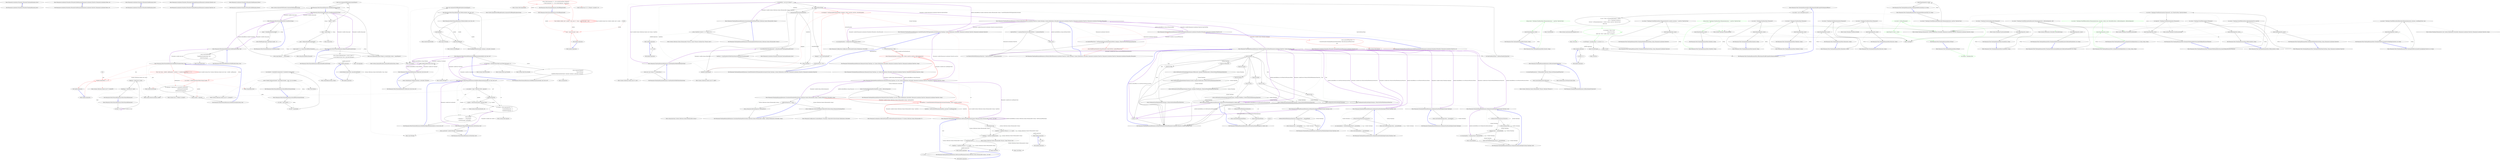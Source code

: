 digraph  {
m1_6 [label="Entry Humanizer.Localisation.Formatters.IFormatter.TimeSpanHumanize_Zero()", span="34-34", cluster="Humanizer.Localisation.Formatters.IFormatter.TimeSpanHumanize_Zero()", file="IFormatter.cs"];
m1_7 [label="Exit Humanizer.Localisation.Formatters.IFormatter.TimeSpanHumanize_Zero()", span="34-34", cluster="Humanizer.Localisation.Formatters.IFormatter.TimeSpanHumanize_Zero()", file="IFormatter.cs"];
m1_4 [label="Entry Humanizer.Localisation.Formatters.IFormatter.DateHumanize(Humanizer.Localisation.TimeUnit, Humanizer.Localisation.Tense, int)", span="28-28", cluster="Humanizer.Localisation.Formatters.IFormatter.DateHumanize(Humanizer.Localisation.TimeUnit, Humanizer.Localisation.Tense, int)", file="IFormatter.cs"];
m1_5 [label="Exit Humanizer.Localisation.Formatters.IFormatter.DateHumanize(Humanizer.Localisation.TimeUnit, Humanizer.Localisation.Tense, int)", span="28-28", cluster="Humanizer.Localisation.Formatters.IFormatter.DateHumanize(Humanizer.Localisation.TimeUnit, Humanizer.Localisation.Tense, int)", file="IFormatter.cs"];
m1_0 [label="Entry Humanizer.Localisation.Formatters.IFormatter.DateHumanize_Now()", span="13-13", cluster="Humanizer.Localisation.Formatters.IFormatter.DateHumanize_Now()", file="IFormatter.cs"];
m1_1 [label="Exit Humanizer.Localisation.Formatters.IFormatter.DateHumanize_Now()", span="13-13", cluster="Humanizer.Localisation.Formatters.IFormatter.DateHumanize_Now()", file="IFormatter.cs"];
m1_8 [label="Entry Humanizer.Localisation.Formatters.IFormatter.TimeSpanHumanize(Humanizer.Localisation.TimeUnit, int)", span="42-42", cluster="Humanizer.Localisation.Formatters.IFormatter.TimeSpanHumanize(Humanizer.Localisation.TimeUnit, int)", file="IFormatter.cs"];
m1_9 [label="Exit Humanizer.Localisation.Formatters.IFormatter.TimeSpanHumanize(Humanizer.Localisation.TimeUnit, int)", span="42-42", cluster="Humanizer.Localisation.Formatters.IFormatter.TimeSpanHumanize(Humanizer.Localisation.TimeUnit, int)", file="IFormatter.cs"];
m1_2 [label="Entry Humanizer.Localisation.Formatters.IFormatter.DateHumanize_Never()", span="19-19", cluster="Humanizer.Localisation.Formatters.IFormatter.DateHumanize_Never()", file="IFormatter.cs"];
m1_3 [label="Exit Humanizer.Localisation.Formatters.IFormatter.DateHumanize_Never()", span="19-19", cluster="Humanizer.Localisation.Formatters.IFormatter.DateHumanize_Never()", file="IFormatter.cs"];
m2_37 [label="Entry System.ArgumentNullException.ArgumentNullException(string)", span="0-0", cluster="System.ArgumentNullException.ArgumentNullException(string)", file="MetricNumeralExtensions.cs"];
m2_38 [label="Entry string.Trim()", span="0-0", cluster="string.Trim()", file="MetricNumeralExtensions.cs"];
m2_47 [label="Entry double.Parse(string)", span="0-0", cluster="double.Parse(string)", file="MetricNumeralExtensions.cs"];
m2_24 [label="Entry double.ToString()", span="0-0", cluster="double.ToString()", file="MetricNumeralExtensions.cs"];
m2_81 [label="Entry System.Math.Round(double, int)", span="0-0", cluster="System.Math.Round(double, int)", file="MetricNumeralExtensions.cs"];
m2_5 [label="Entry System.Math.Pow(double, double)", span="0-0", cluster="System.Math.Pow(double, double)", file="MetricNumeralExtensions.cs"];
m2_11 [label="Entry Humanizer.MetricNumeralExtensions.BuildNumber(string, char)", span="169-169", cluster="Humanizer.MetricNumeralExtensions.BuildNumber(string, char)", file="MetricNumeralExtensions.cs"];
m2_43 [label="return char.IsLetter(last)\r\n				? BuildMetricNumber(input, last)\r\n				: double.Parse(input);", span="171-173", cluster="Humanizer.MetricNumeralExtensions.BuildNumber(string, char)", file="MetricNumeralExtensions.cs"];
m2_44 [label="Exit Humanizer.MetricNumeralExtensions.BuildNumber(string, char)", span="169-169", cluster="Humanizer.MetricNumeralExtensions.BuildNumber(string, char)", file="MetricNumeralExtensions.cs"];
m2_74 [label="Entry Humanizer.MetricNumeralExtensions.BuildMetricRepresentation(double, int, bool, bool, int?)", span="228-228", cluster="Humanizer.MetricNumeralExtensions.BuildMetricRepresentation(double, int, bool, bool, int?)", file="MetricNumeralExtensions.cs"];
m2_75 [label="var number = input * Math.Pow(1000, -exponent)", span="230-230", cluster="Humanizer.MetricNumeralExtensions.BuildMetricRepresentation(double, int, bool, bool, int?)", file="MetricNumeralExtensions.cs"];
m2_76 [label="decimals.HasValue", span="231-231", cluster="Humanizer.MetricNumeralExtensions.BuildMetricRepresentation(double, int, bool, bool, int?)", file="MetricNumeralExtensions.cs"];
m2_77 [label="number = Math.Round(number, decimals.Value)", span="232-232", cluster="Humanizer.MetricNumeralExtensions.BuildMetricRepresentation(double, int, bool, bool, int?)", file="MetricNumeralExtensions.cs"];
m2_78 [label="var symbol = Math.Sign(exponent) == 1\r\n				? Symbols[0][exponent - 1]\r\n				: Symbols[1][-exponent - 1]", span="233-235", cluster="Humanizer.MetricNumeralExtensions.BuildMetricRepresentation(double, int, bool, bool, int?)", file="MetricNumeralExtensions.cs"];
m2_79 [label="return number\r\n				+ (hasSpace ? '' '' : string.Empty)\r\n				+ GetUnit(symbol, useSymbol);", span="236-238", cluster="Humanizer.MetricNumeralExtensions.BuildMetricRepresentation(double, int, bool, bool, int?)", file="MetricNumeralExtensions.cs"];
m2_80 [label="Exit Humanizer.MetricNumeralExtensions.BuildMetricRepresentation(double, int, bool, bool, int?)", span="228-228", cluster="Humanizer.MetricNumeralExtensions.BuildMetricRepresentation(double, int, bool, bool, int?)", file="MetricNumeralExtensions.cs"];
m2_42 [label="Entry string.Replace(string, string)", span="0-0", cluster="string.Replace(string, string)", file="MetricNumeralExtensions.cs"];
m2_10 [label="Entry Humanizer.MetricNumeralExtensions.CleanRepresentation(string)", span="150-150", cluster="Humanizer.MetricNumeralExtensions.CleanRepresentation(string)", file="MetricNumeralExtensions.cs"];
m2_29 [label="input == null", span="152-152", cluster="Humanizer.MetricNumeralExtensions.CleanRepresentation(string)", file="MetricNumeralExtensions.cs"];
m2_30 [label="throw new ArgumentNullException(nameof(input));", span="153-153", cluster="Humanizer.MetricNumeralExtensions.CleanRepresentation(string)", file="MetricNumeralExtensions.cs"];
m2_31 [label="input = input.Trim()", span="155-155", cluster="Humanizer.MetricNumeralExtensions.CleanRepresentation(string)", file="MetricNumeralExtensions.cs"];
m2_32 [label="input = ReplaceNameBySymbol(input)", span="156-156", cluster="Humanizer.MetricNumeralExtensions.CleanRepresentation(string)", file="MetricNumeralExtensions.cs"];
m2_33 [label="input.Length == 0 || input.IsInvalidMetricNumeral()", span="157-157", cluster="Humanizer.MetricNumeralExtensions.CleanRepresentation(string)", file="MetricNumeralExtensions.cs"];
m2_34 [label="throw new ArgumentException(''Empty or invalid Metric string.'', nameof(input));", span="158-158", cluster="Humanizer.MetricNumeralExtensions.CleanRepresentation(string)", file="MetricNumeralExtensions.cs"];
m2_35 [label="return input.Replace('' '', string.Empty);", span="160-160", cluster="Humanizer.MetricNumeralExtensions.CleanRepresentation(string)", file="MetricNumeralExtensions.cs"];
m2_36 [label="Exit Humanizer.MetricNumeralExtensions.CleanRepresentation(string)", span="150-150", cluster="Humanizer.MetricNumeralExtensions.CleanRepresentation(string)", file="MetricNumeralExtensions.cs"];
m2_101 [label="Entry Unk.TryParse", span="", cluster="Unk.TryParse", file="MetricNumeralExtensions.cs"];
m2_53 [label="Entry string.Remove(int)", span="0-0", cluster="string.Remove(int)", file="MetricNumeralExtensions.cs"];
m2_70 [label="Entry System.Math.Abs(double)", span="0-0", cluster="System.Math.Abs(double)", file="MetricNumeralExtensions.cs"];
m2_55 [label="Entry System.Func<T, TResult>.Invoke(T)", span="0-0", cluster="System.Func<T, TResult>.Invoke(T)", file="MetricNumeralExtensions.cs"];
m2_71 [label="Entry System.Math.Log10(double)", span="0-0", cluster="System.Math.Log10(double)", file="MetricNumeralExtensions.cs"];
m2_54 [label="Entry System.Collections.Generic.List<T>.Contains(T)", span="0-0", cluster="System.Collections.Generic.List<T>.Contains(T)", file="MetricNumeralExtensions.cs"];
m2_27 [label="Entry Unk.nameof", span="", cluster="Unk.nameof", file="MetricNumeralExtensions.cs"];
m2_39 [label="Entry Humanizer.MetricNumeralExtensions.ReplaceNameBySymbol(string)", span="197-197", cluster="Humanizer.MetricNumeralExtensions.ReplaceNameBySymbol(string)", file="MetricNumeralExtensions.cs"];
m2_60 [label="return Names.Aggregate(input, (current, name) =>\r\n				current.Replace(name.Value, name.Key.ToString()));", span="199-200", cluster="Humanizer.MetricNumeralExtensions.ReplaceNameBySymbol(string)", file="MetricNumeralExtensions.cs"];
m2_61 [label="Exit Humanizer.MetricNumeralExtensions.ReplaceNameBySymbol(string)", span="197-197", cluster="Humanizer.MetricNumeralExtensions.ReplaceNameBySymbol(string)", file="MetricNumeralExtensions.cs"];
m2_66 [label="Entry char.ToString()", span="0-0", cluster="char.ToString()", file="MetricNumeralExtensions.cs"];
m2_72 [label="Entry System.Math.Floor(double)", span="0-0", cluster="System.Math.Floor(double)", file="MetricNumeralExtensions.cs"];
m2_62 [label="Entry Unk.Aggregate", span="", cluster="Unk.Aggregate", file="MetricNumeralExtensions.cs"];
m2_90 [label="Entry System.Math.Sign(double)", span="0-0", cluster="System.Math.Sign(double)", file="MetricNumeralExtensions.cs"];
m2_6 [label="Entry Humanizer.MetricNumeralExtensions.FromMetric(string)", span="86-86", cluster="Humanizer.MetricNumeralExtensions.FromMetric(string)", file="MetricNumeralExtensions.cs"];
m2_7 [label="input = CleanRepresentation(input)", span="88-88", cluster="Humanizer.MetricNumeralExtensions.FromMetric(string)", file="MetricNumeralExtensions.cs"];
m2_8 [label="return BuildNumber(input, input[input.Length - 1]);", span="89-89", cluster="Humanizer.MetricNumeralExtensions.FromMetric(string)", file="MetricNumeralExtensions.cs"];
m2_9 [label="Exit Humanizer.MetricNumeralExtensions.FromMetric(string)", span="86-86", cluster="Humanizer.MetricNumeralExtensions.FromMetric(string)", file="MetricNumeralExtensions.cs"];
m2_46 [label="Entry Humanizer.MetricNumeralExtensions.BuildMetricNumber(string, char)", span="182-182", cluster="Humanizer.MetricNumeralExtensions.BuildMetricNumber(string, char)", file="MetricNumeralExtensions.cs"];
m2_48 [label="Func<List<char>, double> getExponent = symbols => (symbols.IndexOf(last) + 1) * 3", span="184-184", cluster="Humanizer.MetricNumeralExtensions.BuildMetricNumber(string, char)", color=red, community=0, file="MetricNumeralExtensions.cs"];
m2_49 [label="var number = double.Parse(input.Remove(input.Length - 1))", span="185-185", cluster="Humanizer.MetricNumeralExtensions.BuildMetricNumber(string, char)", color=red, community=0, file="MetricNumeralExtensions.cs"];
m2_50 [label="var exponent = Math.Pow(10, Symbols[0].Contains(last)\r\n				? getExponent(Symbols[0])\r\n				: -getExponent(Symbols[1]))", span="186-188", cluster="Humanizer.MetricNumeralExtensions.BuildMetricNumber(string, char)", file="MetricNumeralExtensions.cs"];
m2_51 [label="return number * exponent;", span="189-189", cluster="Humanizer.MetricNumeralExtensions.BuildMetricNumber(string, char)", file="MetricNumeralExtensions.cs"];
m2_52 [label="Exit Humanizer.MetricNumeralExtensions.BuildMetricNumber(string, char)", span="182-182", cluster="Humanizer.MetricNumeralExtensions.BuildMetricNumber(string, char)", file="MetricNumeralExtensions.cs"];
m2_15 [label="Entry double.ToMetric(bool, bool, int?)", span="135-135", cluster="double.ToMetric(bool, bool, int?)", file="MetricNumeralExtensions.cs"];
m2_40 [label="Entry string.IsInvalidMetricNumeral()", span="275-275", cluster="string.IsInvalidMetricNumeral()", file="MetricNumeralExtensions.cs"];
m2_45 [label="Entry char.IsLetter(char)", span="0-0", cluster="char.IsLetter(char)", file="MetricNumeralExtensions.cs"];
m2_25 [label="Entry double.IsOutOfRange()", span="257-257", cluster="double.IsOutOfRange()", file="MetricNumeralExtensions.cs"];
m2_0 [label="Entry Humanizer.MetricNumeralExtensions.MetricNumeralExtensions()", span="38-38", cluster="Humanizer.MetricNumeralExtensions.MetricNumeralExtensions()", file="MetricNumeralExtensions.cs"];
m2_1 [label="int limit = 27", span="40-40", cluster="Humanizer.MetricNumeralExtensions.MetricNumeralExtensions()", file="MetricNumeralExtensions.cs"];
m2_2 [label="BigLimit = Math.Pow(10, limit)", span="41-41", cluster="Humanizer.MetricNumeralExtensions.MetricNumeralExtensions()", file="MetricNumeralExtensions.cs"];
m2_3 [label="SmallLimit = Math.Pow(10, -limit)", span="42-42", cluster="Humanizer.MetricNumeralExtensions.MetricNumeralExtensions()", file="MetricNumeralExtensions.cs"];
m2_4 [label="Exit Humanizer.MetricNumeralExtensions.MetricNumeralExtensions()", span="38-38", cluster="Humanizer.MetricNumeralExtensions.MetricNumeralExtensions()", file="MetricNumeralExtensions.cs"];
m2_92 [label="Entry lambda expression", span="259-259", cluster="lambda expression", file="MetricNumeralExtensions.cs"];
m2_57 [label="(symbols.IndexOf(last) + 1) * 3", span="184-184", cluster="lambda expression", color=red, community=0, file="MetricNumeralExtensions.cs"];
m2_56 [label="Entry lambda expression", span="184-184", cluster="lambda expression", file="MetricNumeralExtensions.cs"];
m2_58 [label="Exit lambda expression", span="184-184", cluster="lambda expression", file="MetricNumeralExtensions.cs"];
m2_63 [label="Entry lambda expression", span="199-200", cluster="lambda expression", file="MetricNumeralExtensions.cs"];
m2_64 [label="current.Replace(name.Value, name.Key.ToString())", span="200-200", cluster="lambda expression", file="MetricNumeralExtensions.cs"];
m2_65 [label="Exit lambda expression", span="199-200", cluster="lambda expression", file="MetricNumeralExtensions.cs"];
m2_93 [label="!(max > input && input > min)", span="259-259", cluster="lambda expression", color=red, community=0, file="MetricNumeralExtensions.cs"];
m2_94 [label="Exit lambda expression", span="259-259", cluster="lambda expression", file="MetricNumeralExtensions.cs"];
m2_26 [label="Entry System.ArgumentOutOfRangeException.ArgumentOutOfRangeException(string)", span="0-0", cluster="System.ArgumentOutOfRangeException.ArgumentOutOfRangeException(string)", file="MetricNumeralExtensions.cs"];
m2_73 [label="Entry int.Equals(int)", span="0-0", cluster="int.Equals(int)", file="MetricNumeralExtensions.cs"];
m2_86 [label="Entry Humanizer.MetricNumeralExtensions.IsOutOfRange(double)", span="257-257", cluster="Humanizer.MetricNumeralExtensions.IsOutOfRange(double)", file="MetricNumeralExtensions.cs"];
m2_87 [label="Func<double, double, bool> outside = (min, max) => !(max > input && input > min)", span="259-259", cluster="Humanizer.MetricNumeralExtensions.IsOutOfRange(double)", color=red, community=0, file="MetricNumeralExtensions.cs"];
m2_88 [label="return (Math.Sign(input) == 1 && outside(SmallLimit, BigLimit))\r\n			       || (Math.Sign(input) == -1 && outside(-BigLimit, -SmallLimit));", span="261-262", cluster="Humanizer.MetricNumeralExtensions.IsOutOfRange(double)", color=red, community=1, file="MetricNumeralExtensions.cs"];
m2_89 [label="Exit Humanizer.MetricNumeralExtensions.IsOutOfRange(double)", span="257-257", cluster="Humanizer.MetricNumeralExtensions.IsOutOfRange(double)", file="MetricNumeralExtensions.cs"];
m2_41 [label="Entry System.ArgumentException.ArgumentException(string, string)", span="0-0", cluster="System.ArgumentException.ArgumentException(string, string)", file="MetricNumeralExtensions.cs"];
m2_83 [label="Entry Humanizer.MetricNumeralExtensions.GetUnit(char, bool)", span="247-247", cluster="Humanizer.MetricNumeralExtensions.GetUnit(char, bool)", file="MetricNumeralExtensions.cs"];
m2_84 [label="return useSymbol ? symbol.ToString() : Names[symbol];", span="249-249", cluster="Humanizer.MetricNumeralExtensions.GetUnit(char, bool)", file="MetricNumeralExtensions.cs"];
m2_85 [label="Exit Humanizer.MetricNumeralExtensions.GetUnit(char, bool)", span="247-247", cluster="Humanizer.MetricNumeralExtensions.GetUnit(char, bool)", file="MetricNumeralExtensions.cs"];
m2_16 [label="Entry Humanizer.MetricNumeralExtensions.ToMetric(double, bool, bool, int?)", span="135-135", cluster="Humanizer.MetricNumeralExtensions.ToMetric(double, bool, bool, int?)", file="MetricNumeralExtensions.cs"];
m2_17 [label="input.Equals(0)", span="137-137", cluster="Humanizer.MetricNumeralExtensions.ToMetric(double, bool, bool, int?)", file="MetricNumeralExtensions.cs"];
m2_18 [label="return input.ToString();", span="138-138", cluster="Humanizer.MetricNumeralExtensions.ToMetric(double, bool, bool, int?)", file="MetricNumeralExtensions.cs"];
m2_19 [label="input.IsOutOfRange()", span="139-139", cluster="Humanizer.MetricNumeralExtensions.ToMetric(double, bool, bool, int?)", file="MetricNumeralExtensions.cs"];
m2_20 [label="throw new ArgumentOutOfRangeException(nameof(input));", span="140-140", cluster="Humanizer.MetricNumeralExtensions.ToMetric(double, bool, bool, int?)", file="MetricNumeralExtensions.cs"];
m2_21 [label="return BuildRepresentation(input, hasSpace, useSymbol, decimals);", span="142-142", cluster="Humanizer.MetricNumeralExtensions.ToMetric(double, bool, bool, int?)", file="MetricNumeralExtensions.cs"];
m2_22 [label="Exit Humanizer.MetricNumeralExtensions.ToMetric(double, bool, bool, int?)", span="135-135", cluster="Humanizer.MetricNumeralExtensions.ToMetric(double, bool, bool, int?)", file="MetricNumeralExtensions.cs"];
m2_28 [label="Entry Humanizer.MetricNumeralExtensions.BuildRepresentation(double, bool, bool, int?)", span="211-211", cluster="Humanizer.MetricNumeralExtensions.BuildRepresentation(double, bool, bool, int?)", file="MetricNumeralExtensions.cs"];
m2_67 [label="var exponent = (int)Math.Floor(Math.Log10(Math.Abs(input)) / 3)", span="213-213", cluster="Humanizer.MetricNumeralExtensions.BuildRepresentation(double, bool, bool, int?)", file="MetricNumeralExtensions.cs"];
m2_68 [label="return exponent.Equals(0)\r\n				? input.ToString()\r\n				: BuildMetricRepresentation(input, exponent, hasSpace, useSymbol, decimals);", span="214-216", cluster="Humanizer.MetricNumeralExtensions.BuildRepresentation(double, bool, bool, int?)", file="MetricNumeralExtensions.cs"];
m2_69 [label="Exit Humanizer.MetricNumeralExtensions.BuildRepresentation(double, bool, bool, int?)", span="211-211", cluster="Humanizer.MetricNumeralExtensions.BuildRepresentation(double, bool, bool, int?)", file="MetricNumeralExtensions.cs"];
m2_91 [label="Entry System.Func<T1, T2, TResult>.Invoke(T1, T2)", span="0-0", cluster="System.Func<T1, T2, TResult>.Invoke(T1, T2)", file="MetricNumeralExtensions.cs"];
m2_23 [label="Entry double.Equals(double)", span="0-0", cluster="double.Equals(double)", file="MetricNumeralExtensions.cs"];
m2_12 [label="Entry Humanizer.MetricNumeralExtensions.ToMetric(int, bool, bool, int?)", span="111-111", cluster="Humanizer.MetricNumeralExtensions.ToMetric(int, bool, bool, int?)", file="MetricNumeralExtensions.cs"];
m2_13 [label="return ((double)input).ToMetric(hasSpace, useSymbol, decimals);", span="113-113", cluster="Humanizer.MetricNumeralExtensions.ToMetric(int, bool, bool, int?)", file="MetricNumeralExtensions.cs"];
m2_14 [label="Exit Humanizer.MetricNumeralExtensions.ToMetric(int, bool, bool, int?)", span="111-111", cluster="Humanizer.MetricNumeralExtensions.ToMetric(int, bool, bool, int?)", file="MetricNumeralExtensions.cs"];
m2_95 [label="Entry Humanizer.MetricNumeralExtensions.IsInvalidMetricNumeral(string)", span="275-275", cluster="Humanizer.MetricNumeralExtensions.IsInvalidMetricNumeral(string)", file="MetricNumeralExtensions.cs"];
m2_96 [label="var index = input.Length - 1", span="277-277", cluster="Humanizer.MetricNumeralExtensions.IsInvalidMetricNumeral(string)", file="MetricNumeralExtensions.cs"];
m2_97 [label="var last = input[index]", span="278-278", cluster="Humanizer.MetricNumeralExtensions.IsInvalidMetricNumeral(string)", file="MetricNumeralExtensions.cs"];
m2_99 [label="return !double.TryParse(isSymbol ? input.Remove(index) : input, out var number);", span="280-280", cluster="Humanizer.MetricNumeralExtensions.IsInvalidMetricNumeral(string)", file="MetricNumeralExtensions.cs"];
m2_98 [label="var isSymbol = Symbols[0].Contains(last) || Symbols[1].Contains(last)", span="279-279", cluster="Humanizer.MetricNumeralExtensions.IsInvalidMetricNumeral(string)", file="MetricNumeralExtensions.cs"];
m2_100 [label="Exit Humanizer.MetricNumeralExtensions.IsInvalidMetricNumeral(string)", span="275-275", cluster="Humanizer.MetricNumeralExtensions.IsInvalidMetricNumeral(string)", file="MetricNumeralExtensions.cs"];
m2_82 [label="Entry System.Math.Sign(int)", span="0-0", cluster="System.Math.Sign(int)", file="MetricNumeralExtensions.cs"];
m2_59 [label="Entry System.Collections.Generic.List<T>.IndexOf(T)", span="0-0", cluster="System.Collections.Generic.List<T>.IndexOf(T)", file="MetricNumeralExtensions.cs"];
m2_102 [label=char, span="", file="MetricNumeralExtensions.cs"];
m2_103 [label=double, span="", file="MetricNumeralExtensions.cs"];
m4_27 [label="Entry System.Collections.Generic.List<T>.List()", span="0-0", cluster="System.Collections.Generic.List<T>.List()", file="TimeSpanHumanizeExtensions.cs"];
m4_45 [label="Entry Humanizer.TimeSpanHumanizeExtensions.BuildFormatTimePart(Humanizer.Localisation.Formatters.IFormatter, Humanizer.Localisation.TimeUnit, int)", span="178-178", cluster="Humanizer.TimeSpanHumanizeExtensions.BuildFormatTimePart(Humanizer.Localisation.Formatters.IFormatter, Humanizer.Localisation.TimeUnit, int)", file="TimeSpanHumanizeExtensions.cs"];
m4_93 [label="return amountOfTimeUnits != 0\r\n                ? cultureFormatter.TimeSpanHumanize(timeUnitType, Math.Abs(amountOfTimeUnits))\r\n                : null;", span="181-183", cluster="Humanizer.TimeSpanHumanizeExtensions.BuildFormatTimePart(Humanizer.Localisation.Formatters.IFormatter, Humanizer.Localisation.TimeUnit, int)", color=red, community=0, file="TimeSpanHumanizeExtensions.cs"];
m4_94 [label="Exit Humanizer.TimeSpanHumanizeExtensions.BuildFormatTimePart(Humanizer.Localisation.Formatters.IFormatter, Humanizer.Localisation.TimeUnit, int)", span="178-178", cluster="Humanizer.TimeSpanHumanizeExtensions.BuildFormatTimePart(Humanizer.Localisation.Formatters.IFormatter, Humanizer.Localisation.TimeUnit, int)", file="TimeSpanHumanizeExtensions.cs"];
m4_0 [label="Entry Humanizer.TimeSpanHumanizeExtensions.Humanize(System.TimeSpan, int, System.Globalization.CultureInfo, Humanizer.Localisation.TimeUnit, Humanizer.Localisation.TimeUnit, string)", span="29-29", cluster="Humanizer.TimeSpanHumanizeExtensions.Humanize(System.TimeSpan, int, System.Globalization.CultureInfo, Humanizer.Localisation.TimeUnit, Humanizer.Localisation.TimeUnit, string)", file="TimeSpanHumanizeExtensions.cs"];
m4_1 [label="return Humanize(timeSpan, precision, false, culture, maxUnit, minUnit, collectionSeparator);", span="31-31", cluster="Humanizer.TimeSpanHumanizeExtensions.Humanize(System.TimeSpan, int, System.Globalization.CultureInfo, Humanizer.Localisation.TimeUnit, Humanizer.Localisation.TimeUnit, string)", color=red, community=0, file="TimeSpanHumanizeExtensions.cs"];
m4_2 [label="Exit Humanizer.TimeSpanHumanizeExtensions.Humanize(System.TimeSpan, int, System.Globalization.CultureInfo, Humanizer.Localisation.TimeUnit, Humanizer.Localisation.TimeUnit, string)", span="29-29", cluster="Humanizer.TimeSpanHumanizeExtensions.Humanize(System.TimeSpan, int, System.Globalization.CultureInfo, Humanizer.Localisation.TimeUnit, Humanizer.Localisation.TimeUnit, string)", file="TimeSpanHumanizeExtensions.cs"];
m4_66 [label="Entry Humanizer.TimeSpanHumanizeExtensions.GetSpecialCaseDaysAsInteger(System.TimeSpan, bool)", span="147-147", cluster="Humanizer.TimeSpanHumanizeExtensions.GetSpecialCaseDaysAsInteger(System.TimeSpan, bool)", file="TimeSpanHumanizeExtensions.cs"];
m4_81 [label=isTimeUnitToGetTheMaximumTimeUnit, span="149-149", cluster="Humanizer.TimeSpanHumanizeExtensions.GetSpecialCaseDaysAsInteger(System.TimeSpan, bool)", file="TimeSpanHumanizeExtensions.cs"];
m4_82 [label="return timespan.Days;", span="151-151", cluster="Humanizer.TimeSpanHumanizeExtensions.GetSpecialCaseDaysAsInteger(System.TimeSpan, bool)", file="TimeSpanHumanizeExtensions.cs"];
m4_83 [label="timespan.Days < _daysInAMonth", span="153-153", cluster="Humanizer.TimeSpanHumanizeExtensions.GetSpecialCaseDaysAsInteger(System.TimeSpan, bool)", file="TimeSpanHumanizeExtensions.cs"];
m4_84 [label="var remainingDays = timespan.Days % _daysInAWeek", span="155-155", cluster="Humanizer.TimeSpanHumanizeExtensions.GetSpecialCaseDaysAsInteger(System.TimeSpan, bool)", file="TimeSpanHumanizeExtensions.cs"];
m4_86 [label="return (int)((double)timespan.Days % _daysInAMonth);", span="158-158", cluster="Humanizer.TimeSpanHumanizeExtensions.GetSpecialCaseDaysAsInteger(System.TimeSpan, bool)", file="TimeSpanHumanizeExtensions.cs"];
m4_85 [label="return remainingDays;", span="156-156", cluster="Humanizer.TimeSpanHumanizeExtensions.GetSpecialCaseDaysAsInteger(System.TimeSpan, bool)", file="TimeSpanHumanizeExtensions.cs"];
m4_87 [label="Exit Humanizer.TimeSpanHumanizeExtensions.GetSpecialCaseDaysAsInteger(System.TimeSpan, bool)", span="147-147", cluster="Humanizer.TimeSpanHumanizeExtensions.GetSpecialCaseDaysAsInteger(System.TimeSpan, bool)", file="TimeSpanHumanizeExtensions.cs"];
m4_101 [label="Entry System.Collections.Generic.IEnumerable<TSource>.Count<TSource>(System.Func<TSource, bool>)", span="0-0", cluster="System.Collections.Generic.IEnumerable<TSource>.Count<TSource>(System.Func<TSource, bool>)", file="TimeSpanHumanizeExtensions.cs"];
m4_37 [label="Entry System.Collections.Generic.IEnumerable<TSource>.Reverse<TSource>()", span="0-0", cluster="System.Collections.Generic.IEnumerable<TSource>.Reverse<TSource>()", file="TimeSpanHumanizeExtensions.cs"];
m4_36 [label="Entry System.Enum.GetValues(System.Type)", span="0-0", cluster="System.Enum.GetValues(System.Type)", file="TimeSpanHumanizeExtensions.cs"];
m4_9 [label="Entry Humanizer.TimeSpanHumanizeExtensions.SetPrecisionOfTimeSpan(System.Collections.Generic.IEnumerable<string>, int, bool)", span="196-196", cluster="Humanizer.TimeSpanHumanizeExtensions.SetPrecisionOfTimeSpan(System.Collections.Generic.IEnumerable<string>, int, bool)", file="TimeSpanHumanizeExtensions.cs"];
m4_105 [label="!countEmptyUnits", span="198-198", cluster="Humanizer.TimeSpanHumanizeExtensions.SetPrecisionOfTimeSpan(System.Collections.Generic.IEnumerable<string>, int, bool)", file="TimeSpanHumanizeExtensions.cs"];
m4_106 [label="timeParts = timeParts.Where(x => x != null)", span="199-199", cluster="Humanizer.TimeSpanHumanizeExtensions.SetPrecisionOfTimeSpan(System.Collections.Generic.IEnumerable<string>, int, bool)", file="TimeSpanHumanizeExtensions.cs"];
m4_107 [label="timeParts = timeParts.Take(precision)", span="200-200", cluster="Humanizer.TimeSpanHumanizeExtensions.SetPrecisionOfTimeSpan(System.Collections.Generic.IEnumerable<string>, int, bool)", file="TimeSpanHumanizeExtensions.cs"];
m4_108 [label=countEmptyUnits, span="201-201", cluster="Humanizer.TimeSpanHumanizeExtensions.SetPrecisionOfTimeSpan(System.Collections.Generic.IEnumerable<string>, int, bool)", file="TimeSpanHumanizeExtensions.cs"];
m4_109 [label="timeParts = timeParts.Where(x => x != null)", span="202-202", cluster="Humanizer.TimeSpanHumanizeExtensions.SetPrecisionOfTimeSpan(System.Collections.Generic.IEnumerable<string>, int, bool)", file="TimeSpanHumanizeExtensions.cs"];
m4_110 [label="return timeParts;", span="204-204", cluster="Humanizer.TimeSpanHumanizeExtensions.SetPrecisionOfTimeSpan(System.Collections.Generic.IEnumerable<string>, int, bool)", file="TimeSpanHumanizeExtensions.cs"];
m4_111 [label="Exit Humanizer.TimeSpanHumanizeExtensions.SetPrecisionOfTimeSpan(System.Collections.Generic.IEnumerable<string>, int, bool)", span="196-196", cluster="Humanizer.TimeSpanHumanizeExtensions.SetPrecisionOfTimeSpan(System.Collections.Generic.IEnumerable<string>, int, bool)", file="TimeSpanHumanizeExtensions.cs"];
m4_10 [label="Entry Humanizer.TimeSpanHumanizeExtensions.ConcatenateTimeSpanParts(System.Collections.Generic.IEnumerable<string>, System.Globalization.CultureInfo, string)", span="207-207", cluster="Humanizer.TimeSpanHumanizeExtensions.ConcatenateTimeSpanParts(System.Collections.Generic.IEnumerable<string>, System.Globalization.CultureInfo, string)", file="TimeSpanHumanizeExtensions.cs"];
m4_120 [label="collectionSeparator == null", span="209-209", cluster="Humanizer.TimeSpanHumanizeExtensions.ConcatenateTimeSpanParts(System.Collections.Generic.IEnumerable<string>, System.Globalization.CultureInfo, string)", file="TimeSpanHumanizeExtensions.cs"];
m4_121 [label="return Configurator.CollectionFormatters.ResolveForCulture(culture).Humanize(timeSpanParts);", span="211-211", cluster="Humanizer.TimeSpanHumanizeExtensions.ConcatenateTimeSpanParts(System.Collections.Generic.IEnumerable<string>, System.Globalization.CultureInfo, string)", file="TimeSpanHumanizeExtensions.cs"];
m4_122 [label="return string.Join(collectionSeparator, timeSpanParts);", span="214-214", cluster="Humanizer.TimeSpanHumanizeExtensions.ConcatenateTimeSpanParts(System.Collections.Generic.IEnumerable<string>, System.Globalization.CultureInfo, string)", file="TimeSpanHumanizeExtensions.cs"];
m4_123 [label="Exit Humanizer.TimeSpanHumanizeExtensions.ConcatenateTimeSpanParts(System.Collections.Generic.IEnumerable<string>, System.Globalization.CultureInfo, string)", span="207-207", cluster="Humanizer.TimeSpanHumanizeExtensions.ConcatenateTimeSpanParts(System.Collections.Generic.IEnumerable<string>, System.Globalization.CultureInfo, string)", file="TimeSpanHumanizeExtensions.cs"];
m4_125 [label="Entry Humanizer.Localisation.CollectionFormatters.ICollectionFormatter.Humanize<T>(System.Collections.Generic.IEnumerable<T>)", span="14-14", cluster="Humanizer.Localisation.CollectionFormatters.ICollectionFormatter.Humanize<T>(System.Collections.Generic.IEnumerable<T>)", file="TimeSpanHumanizeExtensions.cs"];
m4_67 [label="Entry Humanizer.TimeSpanHumanizeExtensions.GetSpecialCaseWeeksAsInteger(System.TimeSpan, bool)", span="138-138", cluster="Humanizer.TimeSpanHumanizeExtensions.GetSpecialCaseWeeksAsInteger(System.TimeSpan, bool)", file="TimeSpanHumanizeExtensions.cs"];
m4_77 [label="isTimeUnitToGetTheMaximumTimeUnit || timespan.Days < _daysInAMonth", span="140-140", cluster="Humanizer.TimeSpanHumanizeExtensions.GetSpecialCaseWeeksAsInteger(System.TimeSpan, bool)", file="TimeSpanHumanizeExtensions.cs"];
m4_78 [label="return timespan.Days / _daysInAWeek;", span="142-142", cluster="Humanizer.TimeSpanHumanizeExtensions.GetSpecialCaseWeeksAsInteger(System.TimeSpan, bool)", file="TimeSpanHumanizeExtensions.cs"];
m4_79 [label="return 0;", span="144-144", cluster="Humanizer.TimeSpanHumanizeExtensions.GetSpecialCaseWeeksAsInteger(System.TimeSpan, bool)", file="TimeSpanHumanizeExtensions.cs"];
m4_80 [label="Exit Humanizer.TimeSpanHumanizeExtensions.GetSpecialCaseWeeksAsInteger(System.TimeSpan, bool)", span="138-138", cluster="Humanizer.TimeSpanHumanizeExtensions.GetSpecialCaseWeeksAsInteger(System.TimeSpan, bool)", file="TimeSpanHumanizeExtensions.cs"];
m4_96 [label="Entry Humanizer.Localisation.Formatters.IFormatter.TimeSpanHumanize(Humanizer.Localisation.TimeUnit, int)", span="42-42", cluster="Humanizer.Localisation.Formatters.IFormatter.TimeSpanHumanize(Humanizer.Localisation.TimeUnit, int)", file="TimeSpanHumanizeExtensions.cs"];
m4_112 [label="Entry Unk.Where", span="", cluster="Unk.Where", file="TimeSpanHumanizeExtensions.cs"];
m4_8 [label="Entry Humanizer.TimeSpanHumanizeExtensions.CreateTheTimePartsWithUpperAndLowerLimits(System.TimeSpan, System.Globalization.CultureInfo, Humanizer.Localisation.TimeUnit, Humanizer.Localisation.TimeUnit)", span="53-53", cluster="Humanizer.TimeSpanHumanizeExtensions.CreateTheTimePartsWithUpperAndLowerLimits(System.TimeSpan, System.Globalization.CultureInfo, Humanizer.Localisation.TimeUnit, Humanizer.Localisation.TimeUnit)", file="TimeSpanHumanizeExtensions.cs"];
m4_11 [label="var cultureFormatter = Configurator.GetFormatter(culture)", span="55-55", cluster="Humanizer.TimeSpanHumanizeExtensions.CreateTheTimePartsWithUpperAndLowerLimits(System.TimeSpan, System.Globalization.CultureInfo, Humanizer.Localisation.TimeUnit, Humanizer.Localisation.TimeUnit)", file="TimeSpanHumanizeExtensions.cs"];
m4_16 [label="var timepart = GetTimeUnitPart(timeUnitType, timespan, culture, maxUnit, minUnit, cultureFormatter)", span="62-62", cluster="Humanizer.TimeSpanHumanizeExtensions.CreateTheTimePartsWithUpperAndLowerLimits(System.TimeSpan, System.Globalization.CultureInfo, Humanizer.Localisation.TimeUnit, Humanizer.Localisation.TimeUnit)", color=red, community=0, file="TimeSpanHumanizeExtensions.cs"];
m4_12 [label="var firstValueFound = false", span="56-56", cluster="Humanizer.TimeSpanHumanizeExtensions.CreateTheTimePartsWithUpperAndLowerLimits(System.TimeSpan, System.Globalization.CultureInfo, Humanizer.Localisation.TimeUnit, Humanizer.Localisation.TimeUnit)", file="TimeSpanHumanizeExtensions.cs"];
m4_21 [label="var noTimeValueCultureFarmated = cultureFormatter.TimeSpanHumanize_Zero()", span="72-72", cluster="Humanizer.TimeSpanHumanizeExtensions.CreateTheTimePartsWithUpperAndLowerLimits(System.TimeSpan, System.Globalization.CultureInfo, Humanizer.Localisation.TimeUnit, Humanizer.Localisation.TimeUnit)", file="TimeSpanHumanizeExtensions.cs"];
m4_13 [label="var timeUnitsEnumTypes = GetEnumTypesForTimeUnit()", span="57-57", cluster="Humanizer.TimeSpanHumanizeExtensions.CreateTheTimePartsWithUpperAndLowerLimits(System.TimeSpan, System.Globalization.CultureInfo, Humanizer.Localisation.TimeUnit, Humanizer.Localisation.TimeUnit)", file="TimeSpanHumanizeExtensions.cs"];
m4_17 [label="timepart != null || firstValueFound", span="64-64", cluster="Humanizer.TimeSpanHumanizeExtensions.CreateTheTimePartsWithUpperAndLowerLimits(System.TimeSpan, System.Globalization.CultureInfo, Humanizer.Localisation.TimeUnit, Humanizer.Localisation.TimeUnit)", file="TimeSpanHumanizeExtensions.cs"];
m4_14 [label="var timeParts = new List<string>()", span="58-58", cluster="Humanizer.TimeSpanHumanizeExtensions.CreateTheTimePartsWithUpperAndLowerLimits(System.TimeSpan, System.Globalization.CultureInfo, Humanizer.Localisation.TimeUnit, Humanizer.Localisation.TimeUnit)", file="TimeSpanHumanizeExtensions.cs"];
m4_15 [label=timeUnitsEnumTypes, span="60-60", cluster="Humanizer.TimeSpanHumanizeExtensions.CreateTheTimePartsWithUpperAndLowerLimits(System.TimeSpan, System.Globalization.CultureInfo, Humanizer.Localisation.TimeUnit, Humanizer.Localisation.TimeUnit)", file="TimeSpanHumanizeExtensions.cs"];
m4_19 [label="timeParts.Add(timepart)", span="67-67", cluster="Humanizer.TimeSpanHumanizeExtensions.CreateTheTimePartsWithUpperAndLowerLimits(System.TimeSpan, System.Globalization.CultureInfo, Humanizer.Localisation.TimeUnit, Humanizer.Localisation.TimeUnit)", file="TimeSpanHumanizeExtensions.cs"];
m4_20 [label="IsContainingOnlyNullValue(timeParts)", span="70-70", cluster="Humanizer.TimeSpanHumanizeExtensions.CreateTheTimePartsWithUpperAndLowerLimits(System.TimeSpan, System.Globalization.CultureInfo, Humanizer.Localisation.TimeUnit, Humanizer.Localisation.TimeUnit)", file="TimeSpanHumanizeExtensions.cs"];
m4_23 [label="return timeParts;", span="75-75", cluster="Humanizer.TimeSpanHumanizeExtensions.CreateTheTimePartsWithUpperAndLowerLimits(System.TimeSpan, System.Globalization.CultureInfo, Humanizer.Localisation.TimeUnit, Humanizer.Localisation.TimeUnit)", file="TimeSpanHumanizeExtensions.cs"];
m4_18 [label="firstValueFound = true", span="66-66", cluster="Humanizer.TimeSpanHumanizeExtensions.CreateTheTimePartsWithUpperAndLowerLimits(System.TimeSpan, System.Globalization.CultureInfo, Humanizer.Localisation.TimeUnit, Humanizer.Localisation.TimeUnit)", file="TimeSpanHumanizeExtensions.cs"];
m4_22 [label="timeParts = CreateTimePartsWithNoTimeValue(noTimeValueCultureFarmated)", span="73-73", cluster="Humanizer.TimeSpanHumanizeExtensions.CreateTheTimePartsWithUpperAndLowerLimits(System.TimeSpan, System.Globalization.CultureInfo, Humanizer.Localisation.TimeUnit, Humanizer.Localisation.TimeUnit)", file="TimeSpanHumanizeExtensions.cs"];
m4_24 [label="Exit Humanizer.TimeSpanHumanizeExtensions.CreateTheTimePartsWithUpperAndLowerLimits(System.TimeSpan, System.Globalization.CultureInfo, Humanizer.Localisation.TimeUnit, Humanizer.Localisation.TimeUnit)", span="53-53", cluster="Humanizer.TimeSpanHumanizeExtensions.CreateTheTimePartsWithUpperAndLowerLimits(System.TimeSpan, System.Globalization.CultureInfo, Humanizer.Localisation.TimeUnit, Humanizer.Localisation.TimeUnit)", file="TimeSpanHumanizeExtensions.cs"];
m4_95 [label="Entry System.Math.Abs(int)", span="0-0", cluster="System.Math.Abs(int)", file="TimeSpanHumanizeExtensions.cs"];
m4_126 [label="Entry string.Join(string, System.Collections.Generic.IEnumerable<string>)", span="0-0", cluster="string.Join(string, System.Collections.Generic.IEnumerable<string>)", file="TimeSpanHumanizeExtensions.cs"];
m4_113 [label="Entry System.Collections.Generic.IEnumerable<TSource>.Take<TSource>(int)", span="0-0", cluster="System.Collections.Generic.IEnumerable<TSource>.Take<TSource>(int)", file="TimeSpanHumanizeExtensions.cs"];
m4_124 [label="Entry Humanizer.Configuration.LocaliserRegistry<TLocaliser>.ResolveForCulture(System.Globalization.CultureInfo)", span="46-46", cluster="Humanizer.Configuration.LocaliserRegistry<TLocaliser>.ResolveForCulture(System.Globalization.CultureInfo)", file="TimeSpanHumanizeExtensions.cs"];
m4_3 [label="Entry Humanizer.TimeSpanHumanizeExtensions.Humanize(System.TimeSpan, int, bool, System.Globalization.CultureInfo, Humanizer.Localisation.TimeUnit, Humanizer.Localisation.TimeUnit, string)", span="45-45", cluster="Humanizer.TimeSpanHumanizeExtensions.Humanize(System.TimeSpan, int, bool, System.Globalization.CultureInfo, Humanizer.Localisation.TimeUnit, Humanizer.Localisation.TimeUnit, string)", file="TimeSpanHumanizeExtensions.cs"];
m4_4 [label="var timeParts = CreateTheTimePartsWithUpperAndLowerLimits(timeSpan, culture, maxUnit, minUnit)", span="47-47", cluster="Humanizer.TimeSpanHumanizeExtensions.Humanize(System.TimeSpan, int, bool, System.Globalization.CultureInfo, Humanizer.Localisation.TimeUnit, Humanizer.Localisation.TimeUnit, string)", color=red, community=0, file="TimeSpanHumanizeExtensions.cs"];
m4_5 [label="timeParts = SetPrecisionOfTimeSpan(timeParts, precision, countEmptyUnits)", span="48-48", cluster="Humanizer.TimeSpanHumanizeExtensions.Humanize(System.TimeSpan, int, bool, System.Globalization.CultureInfo, Humanizer.Localisation.TimeUnit, Humanizer.Localisation.TimeUnit, string)", file="TimeSpanHumanizeExtensions.cs"];
m4_6 [label="return ConcatenateTimeSpanParts(timeParts, culture, collectionSeparator);", span="50-50", cluster="Humanizer.TimeSpanHumanizeExtensions.Humanize(System.TimeSpan, int, bool, System.Globalization.CultureInfo, Humanizer.Localisation.TimeUnit, Humanizer.Localisation.TimeUnit, string)", file="TimeSpanHumanizeExtensions.cs"];
m4_7 [label="Exit Humanizer.TimeSpanHumanizeExtensions.Humanize(System.TimeSpan, int, bool, System.Globalization.CultureInfo, Humanizer.Localisation.TimeUnit, Humanizer.Localisation.TimeUnit, string)", span="45-45", cluster="Humanizer.TimeSpanHumanizeExtensions.Humanize(System.TimeSpan, int, bool, System.Globalization.CultureInfo, Humanizer.Localisation.TimeUnit, Humanizer.Localisation.TimeUnit, string)", file="TimeSpanHumanizeExtensions.cs"];
m4_26 [label="Entry Humanizer.TimeSpanHumanizeExtensions.GetEnumTypesForTimeUnit()", span="78-78", cluster="Humanizer.TimeSpanHumanizeExtensions.GetEnumTypesForTimeUnit()", file="TimeSpanHumanizeExtensions.cs"];
m4_33 [label="var enumTypeEnumerator = (IEnumerable<TimeUnit>)Enum.GetValues(typeof(TimeUnit))", span="80-80", cluster="Humanizer.TimeSpanHumanizeExtensions.GetEnumTypesForTimeUnit()", file="TimeSpanHumanizeExtensions.cs"];
m4_34 [label="return enumTypeEnumerator.Reverse();", span="81-81", cluster="Humanizer.TimeSpanHumanizeExtensions.GetEnumTypesForTimeUnit()", file="TimeSpanHumanizeExtensions.cs"];
m4_35 [label="Exit Humanizer.TimeSpanHumanizeExtensions.GetEnumTypesForTimeUnit()", span="78-78", cluster="Humanizer.TimeSpanHumanizeExtensions.GetEnumTypesForTimeUnit()", file="TimeSpanHumanizeExtensions.cs"];
m4_44 [label="Entry Humanizer.TimeSpanHumanizeExtensions.GetTimeUnitNumericalValue(Humanizer.Localisation.TimeUnit, System.TimeSpan, bool)", span="95-95", cluster="Humanizer.TimeSpanHumanizeExtensions.GetTimeUnitNumericalValue(Humanizer.Localisation.TimeUnit, System.TimeSpan, bool)", file="TimeSpanHumanizeExtensions.cs"];
m4_46 [label=timeUnitToGet, span="97-97", cluster="Humanizer.TimeSpanHumanizeExtensions.GetTimeUnitNumericalValue(Humanizer.Localisation.TimeUnit, System.TimeSpan, bool)", file="TimeSpanHumanizeExtensions.cs"];
m4_48 [label="return GetNormalCaseTimeAsInteger(timespan.Milliseconds, timespan.TotalMilliseconds, isTimeUnitToGetTheMaximumTimeUnit);", span="100-100", cluster="Humanizer.TimeSpanHumanizeExtensions.GetTimeUnitNumericalValue(Humanizer.Localisation.TimeUnit, System.TimeSpan, bool)", file="TimeSpanHumanizeExtensions.cs"];
m4_50 [label="return GetNormalCaseTimeAsInteger(timespan.Seconds, timespan.TotalSeconds, isTimeUnitToGetTheMaximumTimeUnit);", span="102-102", cluster="Humanizer.TimeSpanHumanizeExtensions.GetTimeUnitNumericalValue(Humanizer.Localisation.TimeUnit, System.TimeSpan, bool)", file="TimeSpanHumanizeExtensions.cs"];
m4_52 [label="return GetNormalCaseTimeAsInteger(timespan.Minutes, timespan.TotalMinutes, isTimeUnitToGetTheMaximumTimeUnit);", span="104-104", cluster="Humanizer.TimeSpanHumanizeExtensions.GetTimeUnitNumericalValue(Humanizer.Localisation.TimeUnit, System.TimeSpan, bool)", file="TimeSpanHumanizeExtensions.cs"];
m4_54 [label="return GetNormalCaseTimeAsInteger(timespan.Hours, timespan.TotalHours, isTimeUnitToGetTheMaximumTimeUnit);", span="106-106", cluster="Humanizer.TimeSpanHumanizeExtensions.GetTimeUnitNumericalValue(Humanizer.Localisation.TimeUnit, System.TimeSpan, bool)", file="TimeSpanHumanizeExtensions.cs"];
m4_56 [label="return GetSpecialCaseDaysAsInteger(timespan, isTimeUnitToGetTheMaximumTimeUnit);", span="108-108", cluster="Humanizer.TimeSpanHumanizeExtensions.GetTimeUnitNumericalValue(Humanizer.Localisation.TimeUnit, System.TimeSpan, bool)", file="TimeSpanHumanizeExtensions.cs"];
m4_58 [label="return GetSpecialCaseWeeksAsInteger(timespan, isTimeUnitToGetTheMaximumTimeUnit);", span="110-110", cluster="Humanizer.TimeSpanHumanizeExtensions.GetTimeUnitNumericalValue(Humanizer.Localisation.TimeUnit, System.TimeSpan, bool)", file="TimeSpanHumanizeExtensions.cs"];
m4_60 [label="return GetSpecialCaseMonthAsInteger(timespan, isTimeUnitToGetTheMaximumTimeUnit);", span="112-112", cluster="Humanizer.TimeSpanHumanizeExtensions.GetTimeUnitNumericalValue(Humanizer.Localisation.TimeUnit, System.TimeSpan, bool)", file="TimeSpanHumanizeExtensions.cs"];
m4_47 [label="TimeUnit.Millisecond", span="99-99", cluster="Humanizer.TimeSpanHumanizeExtensions.GetTimeUnitNumericalValue(Humanizer.Localisation.TimeUnit, System.TimeSpan, bool)", file="TimeSpanHumanizeExtensions.cs"];
m4_49 [label="TimeUnit.Second", span="101-101", cluster="Humanizer.TimeSpanHumanizeExtensions.GetTimeUnitNumericalValue(Humanizer.Localisation.TimeUnit, System.TimeSpan, bool)", file="TimeSpanHumanizeExtensions.cs"];
m4_51 [label="TimeUnit.Minute", span="103-103", cluster="Humanizer.TimeSpanHumanizeExtensions.GetTimeUnitNumericalValue(Humanizer.Localisation.TimeUnit, System.TimeSpan, bool)", file="TimeSpanHumanizeExtensions.cs"];
m4_53 [label="TimeUnit.Hour", span="105-105", cluster="Humanizer.TimeSpanHumanizeExtensions.GetTimeUnitNumericalValue(Humanizer.Localisation.TimeUnit, System.TimeSpan, bool)", file="TimeSpanHumanizeExtensions.cs"];
m4_55 [label="TimeUnit.Day", span="107-107", cluster="Humanizer.TimeSpanHumanizeExtensions.GetTimeUnitNumericalValue(Humanizer.Localisation.TimeUnit, System.TimeSpan, bool)", file="TimeSpanHumanizeExtensions.cs"];
m4_57 [label="TimeUnit.Week", span="109-109", cluster="Humanizer.TimeSpanHumanizeExtensions.GetTimeUnitNumericalValue(Humanizer.Localisation.TimeUnit, System.TimeSpan, bool)", file="TimeSpanHumanizeExtensions.cs"];
m4_59 [label="TimeUnit.Month", span="111-111", cluster="Humanizer.TimeSpanHumanizeExtensions.GetTimeUnitNumericalValue(Humanizer.Localisation.TimeUnit, System.TimeSpan, bool)", file="TimeSpanHumanizeExtensions.cs"];
m4_61 [label="TimeUnit.Year", span="113-113", cluster="Humanizer.TimeSpanHumanizeExtensions.GetTimeUnitNumericalValue(Humanizer.Localisation.TimeUnit, System.TimeSpan, bool)", file="TimeSpanHumanizeExtensions.cs"];
m4_63 [label="return 0;", span="116-116", cluster="Humanizer.TimeSpanHumanizeExtensions.GetTimeUnitNumericalValue(Humanizer.Localisation.TimeUnit, System.TimeSpan, bool)", file="TimeSpanHumanizeExtensions.cs"];
m4_62 [label="return GetSpecialCaseYearAsInteger(timespan);", span="114-114", cluster="Humanizer.TimeSpanHumanizeExtensions.GetTimeUnitNumericalValue(Humanizer.Localisation.TimeUnit, System.TimeSpan, bool)", file="TimeSpanHumanizeExtensions.cs"];
m4_64 [label="Exit Humanizer.TimeSpanHumanizeExtensions.GetTimeUnitNumericalValue(Humanizer.Localisation.TimeUnit, System.TimeSpan, bool)", span="95-95", cluster="Humanizer.TimeSpanHumanizeExtensions.GetTimeUnitNumericalValue(Humanizer.Localisation.TimeUnit, System.TimeSpan, bool)", file="TimeSpanHumanizeExtensions.cs"];
m4_117 [label="Entry lambda expression", span="202-202", cluster="lambda expression", file="TimeSpanHumanizeExtensions.cs"];
m4_102 [label="Entry lambda expression", span="193-193", cluster="lambda expression", file="TimeSpanHumanizeExtensions.cs"];
m4_103 [label="x != null", span="193-193", cluster="lambda expression", file="TimeSpanHumanizeExtensions.cs"];
m4_104 [label="Exit lambda expression", span="193-193", cluster="lambda expression", file="TimeSpanHumanizeExtensions.cs"];
m4_114 [label="Entry lambda expression", span="199-199", cluster="lambda expression", file="TimeSpanHumanizeExtensions.cs"];
m4_115 [label="x != null", span="199-199", cluster="lambda expression", file="TimeSpanHumanizeExtensions.cs"];
m4_116 [label="Exit lambda expression", span="199-199", cluster="lambda expression", file="TimeSpanHumanizeExtensions.cs"];
m4_118 [label="x != null", span="202-202", cluster="lambda expression", file="TimeSpanHumanizeExtensions.cs"];
m4_119 [label="Exit lambda expression", span="202-202", cluster="lambda expression", file="TimeSpanHumanizeExtensions.cs"];
m4_32 [label="Entry Humanizer.TimeSpanHumanizeExtensions.CreateTimePartsWithNoTimeValue(string)", span="186-186", cluster="Humanizer.TimeSpanHumanizeExtensions.CreateTimePartsWithNoTimeValue(string)", file="TimeSpanHumanizeExtensions.cs"];
m4_97 [label="return new List<string>() { noTimeValue };", span="188-188", cluster="Humanizer.TimeSpanHumanizeExtensions.CreateTimePartsWithNoTimeValue(string)", file="TimeSpanHumanizeExtensions.cs"];
m4_98 [label="Exit Humanizer.TimeSpanHumanizeExtensions.CreateTimePartsWithNoTimeValue(string)", span="186-186", cluster="Humanizer.TimeSpanHumanizeExtensions.CreateTimePartsWithNoTimeValue(string)", file="TimeSpanHumanizeExtensions.cs"];
m4_25 [label="Entry Humanizer.Configuration.Configurator.GetFormatter(System.Globalization.CultureInfo)", span="76-76", cluster="Humanizer.Configuration.Configurator.GetFormatter(System.Globalization.CultureInfo)", file="TimeSpanHumanizeExtensions.cs"];
m4_30 [label="Entry Humanizer.TimeSpanHumanizeExtensions.IsContainingOnlyNullValue(System.Collections.Generic.IEnumerable<string>)", span="191-191", cluster="Humanizer.TimeSpanHumanizeExtensions.IsContainingOnlyNullValue(System.Collections.Generic.IEnumerable<string>)", file="TimeSpanHumanizeExtensions.cs"];
m4_99 [label="return (timeParts.Count(x => x != null) == 0);", span="193-193", cluster="Humanizer.TimeSpanHumanizeExtensions.IsContainingOnlyNullValue(System.Collections.Generic.IEnumerable<string>)", file="TimeSpanHumanizeExtensions.cs"];
m4_100 [label="Exit Humanizer.TimeSpanHumanizeExtensions.IsContainingOnlyNullValue(System.Collections.Generic.IEnumerable<string>)", span="191-191", cluster="Humanizer.TimeSpanHumanizeExtensions.IsContainingOnlyNullValue(System.Collections.Generic.IEnumerable<string>)", file="TimeSpanHumanizeExtensions.cs"];
m4_68 [label="Entry Humanizer.TimeSpanHumanizeExtensions.GetSpecialCaseMonthAsInteger(System.TimeSpan, bool)", span="120-120", cluster="Humanizer.TimeSpanHumanizeExtensions.GetSpecialCaseMonthAsInteger(System.TimeSpan, bool)", file="TimeSpanHumanizeExtensions.cs"];
m4_70 [label=isTimeUnitToGetTheMaximumTimeUnit, span="122-122", cluster="Humanizer.TimeSpanHumanizeExtensions.GetSpecialCaseMonthAsInteger(System.TimeSpan, bool)", file="TimeSpanHumanizeExtensions.cs"];
m4_71 [label="return (int)((double)timespan.Days / _daysInAMonth);", span="124-124", cluster="Humanizer.TimeSpanHumanizeExtensions.GetSpecialCaseMonthAsInteger(System.TimeSpan, bool)", file="TimeSpanHumanizeExtensions.cs"];
m4_72 [label="var remainingDays = (double)timespan.Days % _daysInAYear", span="128-128", cluster="Humanizer.TimeSpanHumanizeExtensions.GetSpecialCaseMonthAsInteger(System.TimeSpan, bool)", file="TimeSpanHumanizeExtensions.cs"];
m4_73 [label="return (int)(remainingDays / _daysInAMonth);", span="129-129", cluster="Humanizer.TimeSpanHumanizeExtensions.GetSpecialCaseMonthAsInteger(System.TimeSpan, bool)", file="TimeSpanHumanizeExtensions.cs"];
m4_74 [label="Exit Humanizer.TimeSpanHumanizeExtensions.GetSpecialCaseMonthAsInteger(System.TimeSpan, bool)", span="120-120", cluster="Humanizer.TimeSpanHumanizeExtensions.GetSpecialCaseMonthAsInteger(System.TimeSpan, bool)", file="TimeSpanHumanizeExtensions.cs"];
m4_28 [label="Entry Humanizer.TimeSpanHumanizeExtensions.GetTimeUnitPart(Humanizer.Localisation.TimeUnit, System.TimeSpan, System.Globalization.CultureInfo, Humanizer.Localisation.TimeUnit, Humanizer.Localisation.TimeUnit, Humanizer.Localisation.Formatters.IFormatter)", span="84-84", cluster="Humanizer.TimeSpanHumanizeExtensions.GetTimeUnitPart(Humanizer.Localisation.TimeUnit, System.TimeSpan, System.Globalization.CultureInfo, Humanizer.Localisation.TimeUnit, Humanizer.Localisation.TimeUnit, Humanizer.Localisation.Formatters.IFormatter)", file="TimeSpanHumanizeExtensions.cs"];
m4_38 [label="timeUnitToGet <= maximumTimeUnit && timeUnitToGet >= minimumTimeUnit", span="86-86", cluster="Humanizer.TimeSpanHumanizeExtensions.GetTimeUnitPart(Humanizer.Localisation.TimeUnit, System.TimeSpan, System.Globalization.CultureInfo, Humanizer.Localisation.TimeUnit, Humanizer.Localisation.TimeUnit, Humanizer.Localisation.Formatters.IFormatter)", file="TimeSpanHumanizeExtensions.cs"];
m4_39 [label="var isTimeUnitToGetTheMaximumTimeUnit = (timeUnitToGet == maximumTimeUnit)", span="88-88", cluster="Humanizer.TimeSpanHumanizeExtensions.GetTimeUnitPart(Humanizer.Localisation.TimeUnit, System.TimeSpan, System.Globalization.CultureInfo, Humanizer.Localisation.TimeUnit, Humanizer.Localisation.TimeUnit, Humanizer.Localisation.Formatters.IFormatter)", file="TimeSpanHumanizeExtensions.cs"];
m4_40 [label="var numberOfTimeUnits = GetTimeUnitNumericalValue(timeUnitToGet, timespan, isTimeUnitToGetTheMaximumTimeUnit)", span="89-89", cluster="Humanizer.TimeSpanHumanizeExtensions.GetTimeUnitPart(Humanizer.Localisation.TimeUnit, System.TimeSpan, System.Globalization.CultureInfo, Humanizer.Localisation.TimeUnit, Humanizer.Localisation.TimeUnit, Humanizer.Localisation.Formatters.IFormatter)", file="TimeSpanHumanizeExtensions.cs"];
m4_41 [label="return BuildFormatTimePart(cultureFormatter, timeUnitToGet, numberOfTimeUnits);", span="90-90", cluster="Humanizer.TimeSpanHumanizeExtensions.GetTimeUnitPart(Humanizer.Localisation.TimeUnit, System.TimeSpan, System.Globalization.CultureInfo, Humanizer.Localisation.TimeUnit, Humanizer.Localisation.TimeUnit, Humanizer.Localisation.Formatters.IFormatter)", color=red, community=0, file="TimeSpanHumanizeExtensions.cs"];
m4_42 [label="return null;", span="92-92", cluster="Humanizer.TimeSpanHumanizeExtensions.GetTimeUnitPart(Humanizer.Localisation.TimeUnit, System.TimeSpan, System.Globalization.CultureInfo, Humanizer.Localisation.TimeUnit, Humanizer.Localisation.TimeUnit, Humanizer.Localisation.Formatters.IFormatter)", file="TimeSpanHumanizeExtensions.cs"];
m4_43 [label="Exit Humanizer.TimeSpanHumanizeExtensions.GetTimeUnitPart(Humanizer.Localisation.TimeUnit, System.TimeSpan, System.Globalization.CultureInfo, Humanizer.Localisation.TimeUnit, Humanizer.Localisation.TimeUnit, Humanizer.Localisation.Formatters.IFormatter)", span="84-84", cluster="Humanizer.TimeSpanHumanizeExtensions.GetTimeUnitPart(Humanizer.Localisation.TimeUnit, System.TimeSpan, System.Globalization.CultureInfo, Humanizer.Localisation.TimeUnit, Humanizer.Localisation.TimeUnit, Humanizer.Localisation.Formatters.IFormatter)", file="TimeSpanHumanizeExtensions.cs"];
m4_29 [label="Entry System.Collections.Generic.List<T>.Add(T)", span="0-0", cluster="System.Collections.Generic.List<T>.Add(T)", file="TimeSpanHumanizeExtensions.cs"];
m4_31 [label="Entry Humanizer.Localisation.Formatters.IFormatter.TimeSpanHumanize_Zero()", span="34-34", cluster="Humanizer.Localisation.Formatters.IFormatter.TimeSpanHumanize_Zero()", file="TimeSpanHumanizeExtensions.cs"];
m4_69 [label="Entry Humanizer.TimeSpanHumanizeExtensions.GetSpecialCaseYearAsInteger(System.TimeSpan)", span="133-133", cluster="Humanizer.TimeSpanHumanizeExtensions.GetSpecialCaseYearAsInteger(System.TimeSpan)", file="TimeSpanHumanizeExtensions.cs"];
m4_75 [label="return (int)((double)timespan.Days / _daysInAYear);", span="135-135", cluster="Humanizer.TimeSpanHumanizeExtensions.GetSpecialCaseYearAsInteger(System.TimeSpan)", file="TimeSpanHumanizeExtensions.cs"];
m4_76 [label="Exit Humanizer.TimeSpanHumanizeExtensions.GetSpecialCaseYearAsInteger(System.TimeSpan)", span="133-133", cluster="Humanizer.TimeSpanHumanizeExtensions.GetSpecialCaseYearAsInteger(System.TimeSpan)", file="TimeSpanHumanizeExtensions.cs"];
m4_65 [label="Entry Humanizer.TimeSpanHumanizeExtensions.GetNormalCaseTimeAsInteger(int, double, bool)", span="161-161", cluster="Humanizer.TimeSpanHumanizeExtensions.GetNormalCaseTimeAsInteger(int, double, bool)", file="TimeSpanHumanizeExtensions.cs"];
m4_88 [label=isTimeUnitToGetTheMaximumTimeUnit, span="163-163", cluster="Humanizer.TimeSpanHumanizeExtensions.GetNormalCaseTimeAsInteger(int, double, bool)", file="TimeSpanHumanizeExtensions.cs"];
m4_89 [label="return (int)totalTimeNumberOfUnits;", span="167-167", cluster="Humanizer.TimeSpanHumanizeExtensions.GetNormalCaseTimeAsInteger(int, double, bool)", file="TimeSpanHumanizeExtensions.cs"];
m4_90 [label="return timeNumberOfUnits;", span="175-175", cluster="Humanizer.TimeSpanHumanizeExtensions.GetNormalCaseTimeAsInteger(int, double, bool)", file="TimeSpanHumanizeExtensions.cs"];
m4_92 [label="return 0;", span="172-172", cluster="Humanizer.TimeSpanHumanizeExtensions.GetNormalCaseTimeAsInteger(int, double, bool)", file="TimeSpanHumanizeExtensions.cs"];
m4_91 [label="Exit Humanizer.TimeSpanHumanizeExtensions.GetNormalCaseTimeAsInteger(int, double, bool)", span="161-161", cluster="Humanizer.TimeSpanHumanizeExtensions.GetNormalCaseTimeAsInteger(int, double, bool)", file="TimeSpanHumanizeExtensions.cs"];
m5_0 [label="Entry Humanizer.Tests.TimeSpanHumanizeTests.AllTimeSpansMustBeUniqueForASequenceOfDays()", span="12-12", cluster="Humanizer.Tests.TimeSpanHumanizeTests.AllTimeSpansMustBeUniqueForASequenceOfDays()", file="TimeSpanHumanizeTests.cs"];
m5_3 [label="var grouping = from t in qry\r\n                           group t by t into g\r\n                           select new { Key = g.Key, Count = g.Count() }", span="19-21", cluster="Humanizer.Tests.TimeSpanHumanizeTests.AllTimeSpansMustBeUniqueForASequenceOfDays()", color=green, community=0, file="TimeSpanHumanizeTests.cs"];
m5_2 [label="var qry = from i in Enumerable.Range(0, 100000)\r\n                      let ts = TimeSpan.FromDays(i)\r\n                      let text = ts.Humanize(precision: 3, culture: culture, maxUnit: TimeUnit.Year)\r\n                      select text", span="15-18", cluster="Humanizer.Tests.TimeSpanHumanizeTests.AllTimeSpansMustBeUniqueForASequenceOfDays()", file="TimeSpanHumanizeTests.cs"];
m5_4 [label="var allUnique = grouping.All(g => g.Count == 1)", span="22-22", cluster="Humanizer.Tests.TimeSpanHumanizeTests.AllTimeSpansMustBeUniqueForASequenceOfDays()", file="TimeSpanHumanizeTests.cs"];
m5_1 [label="var culture = new CultureInfo(''en-US'')", span="14-14", cluster="Humanizer.Tests.TimeSpanHumanizeTests.AllTimeSpansMustBeUniqueForASequenceOfDays()", file="TimeSpanHumanizeTests.cs"];
m5_5 [label="Assert.True(allUnique)", span="23-23", cluster="Humanizer.Tests.TimeSpanHumanizeTests.AllTimeSpansMustBeUniqueForASequenceOfDays()", file="TimeSpanHumanizeTests.cs"];
m5_6 [label="Exit Humanizer.Tests.TimeSpanHumanizeTests.AllTimeSpansMustBeUniqueForASequenceOfDays()", span="12-12", cluster="Humanizer.Tests.TimeSpanHumanizeTests.AllTimeSpansMustBeUniqueForASequenceOfDays()", file="TimeSpanHumanizeTests.cs"];
m5_63 [label="Entry Humanizer.Tests.TimeSpanHumanizeTests.TimeSpanWithPrecision(long, int, string)", span="256-256", cluster="Humanizer.Tests.TimeSpanHumanizeTests.TimeSpanWithPrecision(long, int, string)", file="TimeSpanHumanizeTests.cs"];
m5_64 [label="var actual = TimeSpan.FromMilliseconds(milliseconds).Humanize(precision, maxUnit: TimeUnit.Year)", span="258-258", cluster="Humanizer.Tests.TimeSpanHumanizeTests.TimeSpanWithPrecision(long, int, string)", file="TimeSpanHumanizeTests.cs"];
m5_65 [label="Assert.Equal(expected, actual)", span="259-259", cluster="Humanizer.Tests.TimeSpanHumanizeTests.TimeSpanWithPrecision(long, int, string)", file="TimeSpanHumanizeTests.cs"];
m5_66 [label="Exit Humanizer.Tests.TimeSpanHumanizeTests.TimeSpanWithPrecision(long, int, string)", span="256-256", cluster="Humanizer.Tests.TimeSpanHumanizeTests.TimeSpanWithPrecision(long, int, string)", file="TimeSpanHumanizeTests.cs"];
m5_44 [label="Entry System.TimeSpan.FromMinutes(double)", span="0-0", cluster="System.TimeSpan.FromMinutes(double)", file="TimeSpanHumanizeTests.cs"];
m5_40 [label="Entry Humanizer.Tests.TimeSpanHumanizeTests.Minutes(int, string)", span="103-103", cluster="Humanizer.Tests.TimeSpanHumanizeTests.Minutes(int, string)", file="TimeSpanHumanizeTests.cs"];
m5_41 [label="var actual = TimeSpan.FromMinutes(minutes).Humanize()", span="105-105", cluster="Humanizer.Tests.TimeSpanHumanizeTests.Minutes(int, string)", file="TimeSpanHumanizeTests.cs"];
m5_42 [label="Assert.Equal(expected, actual)", span="106-106", cluster="Humanizer.Tests.TimeSpanHumanizeTests.Minutes(int, string)", file="TimeSpanHumanizeTests.cs"];
m5_43 [label="Exit Humanizer.Tests.TimeSpanHumanizeTests.Minutes(int, string)", span="103-103", cluster="Humanizer.Tests.TimeSpanHumanizeTests.Minutes(int, string)", file="TimeSpanHumanizeTests.cs"];
m5_54 [label="Entry System.TimeSpan.FromMilliseconds(double)", span="0-0", cluster="System.TimeSpan.FromMilliseconds(double)", file="TimeSpanHumanizeTests.cs"];
m5_22 [label="Entry Unk.Equal", span="", cluster="Unk.Equal", file="TimeSpanHumanizeTests.cs"];
m5_59 [label="Entry Humanizer.Tests.TimeSpanHumanizeTests.TimeSpanWithMinTimeUnit(long, string, Humanizer.Localisation.TimeUnit)", span="207-207", cluster="Humanizer.Tests.TimeSpanHumanizeTests.TimeSpanWithMinTimeUnit(long, string, Humanizer.Localisation.TimeUnit)", file="TimeSpanHumanizeTests.cs"];
m5_60 [label="var actual = TimeSpan.FromMilliseconds(ms).Humanize(minUnit: minUnit, precision: 7, maxUnit: TimeUnit.Year)", span="209-209", cluster="Humanizer.Tests.TimeSpanHumanizeTests.TimeSpanWithMinTimeUnit(long, string, Humanizer.Localisation.TimeUnit)", file="TimeSpanHumanizeTests.cs"];
m5_61 [label="Assert.Equal(expected, actual)", span="210-210", cluster="Humanizer.Tests.TimeSpanHumanizeTests.TimeSpanWithMinTimeUnit(long, string, Humanizer.Localisation.TimeUnit)", file="TimeSpanHumanizeTests.cs"];
m5_62 [label="Exit Humanizer.Tests.TimeSpanHumanizeTests.TimeSpanWithMinTimeUnit(long, string, Humanizer.Localisation.TimeUnit)", span="207-207", cluster="Humanizer.Tests.TimeSpanHumanizeTests.TimeSpanWithMinTimeUnit(long, string, Humanizer.Localisation.TimeUnit)", file="TimeSpanHumanizeTests.cs"];
m5_39 [label="Entry System.TimeSpan.FromHours(double)", span="0-0", cluster="System.TimeSpan.FromHours(double)", file="TimeSpanHumanizeTests.cs"];
m5_17 [label="Entry Humanizer.Tests.TimeSpanHumanizeTests.Year(int, string)", span="37-37", cluster="Humanizer.Tests.TimeSpanHumanizeTests.Year(int, string)", file="TimeSpanHumanizeTests.cs"];
m5_18 [label="string actual = TimeSpan.FromDays(days).Humanize(precision: 7, maxUnit: TimeUnit.Year)", span="39-39", cluster="Humanizer.Tests.TimeSpanHumanizeTests.Year(int, string)", color=green, community=0, file="TimeSpanHumanizeTests.cs"];
m5_19 [label="Assert.Equal(expected, actual)", span="40-40", cluster="Humanizer.Tests.TimeSpanHumanizeTests.Year(int, string)", file="TimeSpanHumanizeTests.cs"];
m5_20 [label="Exit Humanizer.Tests.TimeSpanHumanizeTests.Year(int, string)", span="37-37", cluster="Humanizer.Tests.TimeSpanHumanizeTests.Year(int, string)", file="TimeSpanHumanizeTests.cs"];
m5_12 [label="Entry Unk.All", span="", cluster="Unk.All", file="TimeSpanHumanizeTests.cs"];
m5_35 [label="Entry Humanizer.Tests.TimeSpanHumanizeTests.Hours(int, string)", span="92-92", cluster="Humanizer.Tests.TimeSpanHumanizeTests.Hours(int, string)", file="TimeSpanHumanizeTests.cs"];
m5_36 [label="var actual = TimeSpan.FromHours(hours).Humanize()", span="94-94", cluster="Humanizer.Tests.TimeSpanHumanizeTests.Hours(int, string)", file="TimeSpanHumanizeTests.cs"];
m5_37 [label="Assert.Equal(expected, actual)", span="95-95", cluster="Humanizer.Tests.TimeSpanHumanizeTests.Hours(int, string)", file="TimeSpanHumanizeTests.cs"];
m5_38 [label="Exit Humanizer.Tests.TimeSpanHumanizeTests.Hours(int, string)", span="92-92", cluster="Humanizer.Tests.TimeSpanHumanizeTests.Hours(int, string)", file="TimeSpanHumanizeTests.cs"];
m5_45 [label="Entry Humanizer.Tests.TimeSpanHumanizeTests.Seconds(int, string)", span="119-119", cluster="Humanizer.Tests.TimeSpanHumanizeTests.Seconds(int, string)", file="TimeSpanHumanizeTests.cs"];
m5_46 [label="var actual = TimeSpan.FromSeconds(seconds).Humanize()", span="121-121", cluster="Humanizer.Tests.TimeSpanHumanizeTests.Seconds(int, string)", file="TimeSpanHumanizeTests.cs"];
m5_47 [label="Assert.Equal(expected, actual)", span="122-122", cluster="Humanizer.Tests.TimeSpanHumanizeTests.Seconds(int, string)", file="TimeSpanHumanizeTests.cs"];
m5_48 [label="Exit Humanizer.Tests.TimeSpanHumanizeTests.Seconds(int, string)", span="119-119", cluster="Humanizer.Tests.TimeSpanHumanizeTests.Seconds(int, string)", file="TimeSpanHumanizeTests.cs"];
m5_81 [label="Entry Humanizer.Tests.TimeSpanHumanizeTests.NoTime()", span="351-351", cluster="Humanizer.Tests.TimeSpanHumanizeTests.NoTime()", file="TimeSpanHumanizeTests.cs"];
m5_82 [label="var noTime = TimeSpan.Zero", span="353-353", cluster="Humanizer.Tests.TimeSpanHumanizeTests.NoTime()", color=green, community=0, file="TimeSpanHumanizeTests.cs"];
m5_83 [label="var actual = noTime.Humanize()", span="354-354", cluster="Humanizer.Tests.TimeSpanHumanizeTests.NoTime()", color=green, community=0, file="TimeSpanHumanizeTests.cs"];
m5_84 [label="Assert.Equal(''no time'', actual)", span="355-355", cluster="Humanizer.Tests.TimeSpanHumanizeTests.NoTime()", color=green, community=0, file="TimeSpanHumanizeTests.cs"];
m5_85 [label="Exit Humanizer.Tests.TimeSpanHumanizeTests.NoTime()", span="351-351", cluster="Humanizer.Tests.TimeSpanHumanizeTests.NoTime()", file="TimeSpanHumanizeTests.cs"];
m5_77 [label="Entry Humanizer.Tests.TimeSpanHumanizeTests.TimeSpanWithPrecisionAndAlternativeCollectionFormatter(int, int, string)", span="344-344", cluster="Humanizer.Tests.TimeSpanHumanizeTests.TimeSpanWithPrecisionAndAlternativeCollectionFormatter(int, int, string)", file="TimeSpanHumanizeTests.cs"];
m5_78 [label="var actual = TimeSpan.FromMilliseconds(milliseconds).Humanize(precision, collectionSeparator: null)", span="346-346", cluster="Humanizer.Tests.TimeSpanHumanizeTests.TimeSpanWithPrecisionAndAlternativeCollectionFormatter(int, int, string)", file="TimeSpanHumanizeTests.cs"];
m5_79 [label="Assert.Equal(expected, actual)", span="347-347", cluster="Humanizer.Tests.TimeSpanHumanizeTests.TimeSpanWithPrecisionAndAlternativeCollectionFormatter(int, int, string)", file="TimeSpanHumanizeTests.cs"];
m5_80 [label="Exit Humanizer.Tests.TimeSpanHumanizeTests.TimeSpanWithPrecisionAndAlternativeCollectionFormatter(int, int, string)", span="344-344", cluster="Humanizer.Tests.TimeSpanHumanizeTests.TimeSpanWithPrecisionAndAlternativeCollectionFormatter(int, int, string)", file="TimeSpanHumanizeTests.cs"];
m5_49 [label="Entry System.TimeSpan.FromSeconds(double)", span="0-0", cluster="System.TimeSpan.FromSeconds(double)", file="TimeSpanHumanizeTests.cs"];
m5_23 [label="Entry Humanizer.Tests.TimeSpanHumanizeTests.Month(int, string)", span="56-56", cluster="Humanizer.Tests.TimeSpanHumanizeTests.Month(int, string)", file="TimeSpanHumanizeTests.cs"];
m5_24 [label="string actual = TimeSpan.FromDays(days).Humanize(precision: 7, maxUnit: TimeUnit.Year)", span="58-58", cluster="Humanizer.Tests.TimeSpanHumanizeTests.Month(int, string)", color=green, community=0, file="TimeSpanHumanizeTests.cs"];
m5_25 [label="Assert.Equal(expected, actual)", span="59-59", cluster="Humanizer.Tests.TimeSpanHumanizeTests.Month(int, string)", file="TimeSpanHumanizeTests.cs"];
m5_26 [label="Exit Humanizer.Tests.TimeSpanHumanizeTests.Month(int, string)", span="56-56", cluster="Humanizer.Tests.TimeSpanHumanizeTests.Month(int, string)", file="TimeSpanHumanizeTests.cs"];
m5_31 [label="Entry Humanizer.Tests.TimeSpanHumanizeTests.Days(int, string)", span="81-81", cluster="Humanizer.Tests.TimeSpanHumanizeTests.Days(int, string)", file="TimeSpanHumanizeTests.cs"];
m5_32 [label="var actual = TimeSpan.FromDays(days).Humanize()", span="83-83", cluster="Humanizer.Tests.TimeSpanHumanizeTests.Days(int, string)", file="TimeSpanHumanizeTests.cs"];
m5_33 [label="Assert.Equal(expected, actual)", span="84-84", cluster="Humanizer.Tests.TimeSpanHumanizeTests.Days(int, string)", file="TimeSpanHumanizeTests.cs"];
m5_34 [label="Exit Humanizer.Tests.TimeSpanHumanizeTests.Days(int, string)", span="81-81", cluster="Humanizer.Tests.TimeSpanHumanizeTests.Days(int, string)", file="TimeSpanHumanizeTests.cs"];
m5_10 [label="Entry Unk.Humanize", span="", cluster="Unk.Humanize", file="TimeSpanHumanizeTests.cs"];
m5_9 [label="Entry System.TimeSpan.FromDays(double)", span="0-0", cluster="System.TimeSpan.FromDays(double)", file="TimeSpanHumanizeTests.cs"];
m5_86 [label="Entry Humanizer.Tests.TimeSpanHumanizeTests.CanSpecifyCultureExplicitly(int, int, string, string, string)", span="363-363", cluster="Humanizer.Tests.TimeSpanHumanizeTests.CanSpecifyCultureExplicitly(int, int, string, string, string)", file="TimeSpanHumanizeTests.cs"];
m5_87 [label="var actual = TimeSpan.FromMilliseconds(ms).Humanize(precision: precision, culture: new CultureInfo(culture), collectionSeparator: collectionSeparator)", span="365-365", cluster="Humanizer.Tests.TimeSpanHumanizeTests.CanSpecifyCultureExplicitly(int, int, string, string, string)", color=green, community=0, file="TimeSpanHumanizeTests.cs"];
m5_88 [label="Assert.Equal(expected, actual)", span="366-366", cluster="Humanizer.Tests.TimeSpanHumanizeTests.CanSpecifyCultureExplicitly(int, int, string, string, string)", color=green, community=0, file="TimeSpanHumanizeTests.cs"];
m5_89 [label="Exit Humanizer.Tests.TimeSpanHumanizeTests.CanSpecifyCultureExplicitly(int, int, string, string, string)", span="363-363", cluster="Humanizer.Tests.TimeSpanHumanizeTests.CanSpecifyCultureExplicitly(int, int, string, string, string)", file="TimeSpanHumanizeTests.cs"];
m5_7 [label="Entry System.Globalization.CultureInfo.CultureInfo(string)", span="0-0", cluster="System.Globalization.CultureInfo.CultureInfo(string)", file="TimeSpanHumanizeTests.cs"];
m5_72 [label="Entry Humanizer.Tests.TimeSpanHumanizeTests.TimeSpanWithPrecisionAndCountingEmptyUnits(int, int, string)", span="308-308", cluster="Humanizer.Tests.TimeSpanHumanizeTests.TimeSpanWithPrecisionAndCountingEmptyUnits(int, int, string)", file="TimeSpanHumanizeTests.cs"];
m5_74 [label="Assert.Equal(expected, actual)", span="311-311", cluster="Humanizer.Tests.TimeSpanHumanizeTests.TimeSpanWithPrecisionAndCountingEmptyUnits(int, int, string)", file="TimeSpanHumanizeTests.cs"];
m5_73 [label="var actual = TimeSpan.FromMilliseconds(milliseconds).Humanize(precision: precision, countEmptyUnits: true)", span="310-310", cluster="Humanizer.Tests.TimeSpanHumanizeTests.TimeSpanWithPrecisionAndCountingEmptyUnits(int, int, string)", file="TimeSpanHumanizeTests.cs"];
m5_75 [label="Exit Humanizer.Tests.TimeSpanHumanizeTests.TimeSpanWithPrecisionAndCountingEmptyUnits(int, int, string)", span="308-308", cluster="Humanizer.Tests.TimeSpanHumanizeTests.TimeSpanWithPrecisionAndCountingEmptyUnits(int, int, string)", file="TimeSpanHumanizeTests.cs"];
m5_76 [label="Entry System.TimeSpan.Humanize(int, bool, System.Globalization.CultureInfo, Humanizer.Localisation.TimeUnit, Humanizer.Localisation.TimeUnit, string)", span="45-45", cluster="System.TimeSpan.Humanize(int, bool, System.Globalization.CultureInfo, Humanizer.Localisation.TimeUnit, Humanizer.Localisation.TimeUnit, string)", file="TimeSpanHumanizeTests.cs"];
m5_21 [label="Entry System.TimeSpan.Humanize(int, System.Globalization.CultureInfo, Humanizer.Localisation.TimeUnit, Humanizer.Localisation.TimeUnit, string)", span="29-29", cluster="System.TimeSpan.Humanize(int, System.Globalization.CultureInfo, Humanizer.Localisation.TimeUnit, Humanizer.Localisation.TimeUnit, string)", file="TimeSpanHumanizeTests.cs"];
m5_11 [label="Entry Unk.Count", span="", cluster="Unk.Count", file="TimeSpanHumanizeTests.cs"];
m5_8 [label="Entry System.Linq.Enumerable.Range(int, int)", span="0-0", cluster="System.Linq.Enumerable.Range(int, int)", file="TimeSpanHumanizeTests.cs"];
m5_14 [label="Entry lambda expression", span="22-22", cluster="lambda expression", file="TimeSpanHumanizeTests.cs"];
m5_15 [label="g.Count == 1", span="22-22", cluster="lambda expression", file="TimeSpanHumanizeTests.cs"];
m5_16 [label="Exit lambda expression", span="22-22", cluster="lambda expression", file="TimeSpanHumanizeTests.cs"];
m5_13 [label="Entry Unk.True", span="", cluster="Unk.True", file="TimeSpanHumanizeTests.cs"];
m5_50 [label="Entry Humanizer.Tests.TimeSpanHumanizeTests.Milliseconds(int, string)", span="134-134", cluster="Humanizer.Tests.TimeSpanHumanizeTests.Milliseconds(int, string)", file="TimeSpanHumanizeTests.cs"];
m5_51 [label="var actual = TimeSpan.FromMilliseconds(ms).Humanize()", span="136-136", cluster="Humanizer.Tests.TimeSpanHumanizeTests.Milliseconds(int, string)", file="TimeSpanHumanizeTests.cs"];
m5_52 [label="Assert.Equal(expected, actual)", span="137-137", cluster="Humanizer.Tests.TimeSpanHumanizeTests.Milliseconds(int, string)", file="TimeSpanHumanizeTests.cs"];
m5_53 [label="Exit Humanizer.Tests.TimeSpanHumanizeTests.Milliseconds(int, string)", span="134-134", cluster="Humanizer.Tests.TimeSpanHumanizeTests.Milliseconds(int, string)", file="TimeSpanHumanizeTests.cs"];
m5_67 [label="Entry Humanizer.Tests.TimeSpanHumanizeTests.TimeSpanWithMinAndMaxUnits_DoesNotReportExcessiveTime(int)", span="265-265", cluster="Humanizer.Tests.TimeSpanHumanizeTests.TimeSpanWithMinAndMaxUnits_DoesNotReportExcessiveTime(int)", file="TimeSpanHumanizeTests.cs"];
m5_68 [label="var actual = TimeSpan.FromMinutes(minutes).Humanize(2, null, TimeUnit.Hour, TimeUnit.Minute)", span="267-267", cluster="Humanizer.Tests.TimeSpanHumanizeTests.TimeSpanWithMinAndMaxUnits_DoesNotReportExcessiveTime(int)", file="TimeSpanHumanizeTests.cs"];
m5_69 [label="var expected = TimeSpan.FromMinutes(minutes).Humanize(2)", span="268-268", cluster="Humanizer.Tests.TimeSpanHumanizeTests.TimeSpanWithMinAndMaxUnits_DoesNotReportExcessiveTime(int)", file="TimeSpanHumanizeTests.cs"];
m5_70 [label="Assert.Equal(expected, actual)", span="269-269", cluster="Humanizer.Tests.TimeSpanHumanizeTests.TimeSpanWithMinAndMaxUnits_DoesNotReportExcessiveTime(int)", file="TimeSpanHumanizeTests.cs"];
m5_71 [label="Exit Humanizer.Tests.TimeSpanHumanizeTests.TimeSpanWithMinAndMaxUnits_DoesNotReportExcessiveTime(int)", span="265-265", cluster="Humanizer.Tests.TimeSpanHumanizeTests.TimeSpanWithMinAndMaxUnits_DoesNotReportExcessiveTime(int)", file="TimeSpanHumanizeTests.cs"];
m5_27 [label="Entry Humanizer.Tests.TimeSpanHumanizeTests.Weeks(int, string)", span="68-68", cluster="Humanizer.Tests.TimeSpanHumanizeTests.Weeks(int, string)", file="TimeSpanHumanizeTests.cs"];
m5_28 [label="var actual = TimeSpan.FromDays(days).Humanize()", span="70-70", cluster="Humanizer.Tests.TimeSpanHumanizeTests.Weeks(int, string)", file="TimeSpanHumanizeTests.cs"];
m5_29 [label="Assert.Equal(expected, actual)", span="71-71", cluster="Humanizer.Tests.TimeSpanHumanizeTests.Weeks(int, string)", file="TimeSpanHumanizeTests.cs"];
m5_30 [label="Exit Humanizer.Tests.TimeSpanHumanizeTests.Weeks(int, string)", span="68-68", cluster="Humanizer.Tests.TimeSpanHumanizeTests.Weeks(int, string)", file="TimeSpanHumanizeTests.cs"];
m5_55 [label="Entry Humanizer.Tests.TimeSpanHumanizeTests.TimeSpanWithMaxTimeUnit(long, string, Humanizer.Localisation.TimeUnit)", span="148-148", cluster="Humanizer.Tests.TimeSpanHumanizeTests.TimeSpanWithMaxTimeUnit(long, string, Humanizer.Localisation.TimeUnit)", file="TimeSpanHumanizeTests.cs"];
m5_56 [label="var actual = TimeSpan.FromMilliseconds(ms).Humanize(maxUnit: maxUnit)", span="150-150", cluster="Humanizer.Tests.TimeSpanHumanizeTests.TimeSpanWithMaxTimeUnit(long, string, Humanizer.Localisation.TimeUnit)", file="TimeSpanHumanizeTests.cs"];
m5_57 [label="Assert.Equal(expected, actual)", span="151-151", cluster="Humanizer.Tests.TimeSpanHumanizeTests.TimeSpanWithMaxTimeUnit(long, string, Humanizer.Localisation.TimeUnit)", file="TimeSpanHumanizeTests.cs"];
m5_58 [label="Exit Humanizer.Tests.TimeSpanHumanizeTests.TimeSpanWithMaxTimeUnit(long, string, Humanizer.Localisation.TimeUnit)", span="148-148", cluster="Humanizer.Tests.TimeSpanHumanizeTests.TimeSpanWithMaxTimeUnit(long, string, Humanizer.Localisation.TimeUnit)", file="TimeSpanHumanizeTests.cs"];
m1_6 -> m1_7  [key=0, style=solid];
m1_7 -> m1_6  [key=0, style=bold, color=blue];
m1_4 -> m1_5  [key=0, style=solid];
m1_5 -> m1_4  [key=0, style=bold, color=blue];
m1_0 -> m1_1  [key=0, style=solid];
m1_1 -> m1_0  [key=0, style=bold, color=blue];
m1_8 -> m1_9  [key=0, style=solid];
m1_9 -> m1_8  [key=0, style=bold, color=blue];
m1_2 -> m1_3  [key=0, style=solid];
m1_3 -> m1_2  [key=0, style=bold, color=blue];
m2_11 -> m2_43  [key=0, style=solid];
m2_11 -> m2_6  [key=3, color=darkorchid, style=bold, label="Parameter variable string input"];
m2_43 -> m2_44  [key=0, style=solid];
m2_43 -> m2_45  [key=2, style=dotted];
m2_43 -> m2_46  [key=2, style=dotted];
m2_43 -> m2_47  [key=2, style=dotted];
m2_44 -> m2_11  [key=0, style=bold, color=blue];
m2_74 -> m2_75  [key=0, style=solid];
m2_74 -> m2_76  [key=1, style=dashed, color=darkseagreen4, label="int?"];
m2_74 -> m2_77  [key=1, style=dashed, color=darkseagreen4, label="int?"];
m2_74 -> m2_78  [key=1, style=dashed, color=darkseagreen4, label=int];
m2_74 -> m2_79  [key=1, style=dashed, color=darkseagreen4, label=bool];
m2_74 -> m2_28  [key=3, color=darkorchid, style=bold, label="Parameter variable int? decimals"];
m2_74 -> m2_67  [key=3, color=darkorchid, style=bold, label="Parameter variable int exponent"];
m2_75 -> m2_76  [key=0, style=solid];
m2_75 -> m2_5  [key=2, style=dotted];
m2_75 -> m2_77  [key=1, style=dashed, color=darkseagreen4, label=number];
m2_75 -> m2_79  [key=1, style=dashed, color=darkseagreen4, label=number];
m2_76 -> m2_77  [key=0, style=solid];
m2_76 -> m2_78  [key=0, style=solid];
m2_77 -> m2_78  [key=0, style=solid];
m2_77 -> m2_81  [key=2, style=dotted];
m2_77 -> m2_77  [key=1, style=dashed, color=darkseagreen4, label=number];
m2_77 -> m2_79  [key=1, style=dashed, color=darkseagreen4, label=number];
m2_78 -> m2_79  [key=0, style=solid];
m2_78 -> m2_82  [key=2, style=dotted];
m2_79 -> m2_80  [key=0, style=solid];
m2_79 -> m2_83  [key=2, style=dotted];
m2_80 -> m2_74  [key=0, style=bold, color=blue];
m2_10 -> m2_29  [key=0, style=solid];
m2_10 -> m2_30  [key=1, style=dashed, color=darkseagreen4, label=string];
m2_10 -> m2_31  [key=1, style=dashed, color=darkseagreen4, label=string];
m2_10 -> m2_6  [key=3, color=darkorchid, style=bold, label="Parameter variable string input"];
m2_10 -> m2_39  [key=3, color=darkorchid, style=bold, label="Parameter variable string input"];
m2_29 -> m2_30  [key=0, style=solid];
m2_29 -> m2_31  [key=0, style=solid];
m2_30 -> m2_36  [key=0, style=solid];
m2_30 -> m2_37  [key=2, style=dotted];
m2_30 -> m2_27  [key=2, style=dotted];
m2_31 -> m2_32  [key=0, style=solid];
m2_31 -> m2_38  [key=2, style=dotted];
m2_31 -> m2_31  [key=1, style=dashed, color=darkseagreen4, label=string];
m2_32 -> m2_33  [key=0, style=solid];
m2_32 -> m2_39  [key=2, style=dotted];
m2_32 -> m2_32  [key=1, style=dashed, color=darkseagreen4, label=string];
m2_32 -> m2_34  [key=1, style=dashed, color=darkseagreen4, label=string];
m2_32 -> m2_35  [key=1, style=dashed, color=darkseagreen4, label=string];
m2_33 -> m2_34  [key=0, style=solid];
m2_33 -> m2_35  [key=0, style=solid];
m2_33 -> m2_40  [key=2, style=dotted];
m2_34 -> m2_36  [key=0, style=solid];
m2_34 -> m2_41  [key=2, style=dotted];
m2_34 -> m2_27  [key=2, style=dotted];
m2_35 -> m2_36  [key=0, style=solid];
m2_35 -> m2_42  [key=2, style=dotted];
m2_36 -> m2_10  [key=0, style=bold, color=blue];
m2_39 -> m2_60  [key=0, style=solid];
m2_39 -> m2_10  [key=3, color=darkorchid, style=bold, label="Parameter variable string input"];
m2_60 -> m2_61  [key=0, style=solid];
m2_60 -> m2_62  [key=2, style=dotted];
m2_60 -> m2_63  [key=1, style=dashed, color=darkseagreen4, label="lambda expression"];
m2_61 -> m2_39  [key=0, style=bold, color=blue];
m2_6 -> m2_7  [key=0, style=solid];
m2_6 -> m2_10  [key=3, color=darkorchid, style=bold, label="Parameter variable string input"];
m2_6 -> m2_11  [key=3, color=darkorchid, style=bold, label="method methodReturn double FromMetric"];
m2_7 -> m2_8  [key=0, style=solid];
m2_7 -> m2_10  [key=2, style=dotted];
m2_7 -> m2_7  [key=1, style=dashed, color=darkseagreen4, label=string];
m2_8 -> m2_9  [key=0, style=solid];
m2_8 -> m2_11  [key=2, style=dotted];
m2_9 -> m2_6  [key=0, style=bold, color=blue];
m2_46 -> m2_48  [key=0, style=solid, color=red];
m2_46 -> m2_57  [key=1, style=dashed, color=red, label=char];
m2_46 -> m2_49  [key=1, style=dashed, color=red, label=string];
m2_46 -> m2_50  [key=1, style=dashed, color=darkseagreen4, label=char];
m2_46 -> m2_11  [key=3, color=darkorchid, style=bold, label="Parameter variable char last"];
m2_48 -> m2_49  [key=0, style=solid, color=red];
m2_48 -> m2_57  [key=1, style=dashed, color=red, label="System.Collections.Generic.List<char>"];
m2_48 -> m2_50  [key=1, style=dashed, color=red, label=getExponent];
m2_48 -> m2_48  [key=3, color=red, style=bold, label="Local variable System.Func<System.Collections.Generic.List<char>, double> getExponent"];
m2_49 -> m2_50  [key=0, style=solid, color=red];
m2_49 -> m2_53  [key=2, style=dotted, color=red];
m2_49 -> m2_47  [key=2, style=dotted, color=red];
m2_49 -> m2_51  [key=1, style=dashed, color=red, label=number];
m2_50 -> m2_51  [key=0, style=solid];
m2_50 -> m2_54  [key=2, style=dotted];
m2_50 -> m2_55  [key=2, style=dotted];
m2_50 -> m2_5  [key=2, style=dotted];
m2_51 -> m2_52  [key=0, style=solid];
m2_52 -> m2_46  [key=0, style=bold, color=blue];
m2_15 -> m2_12  [key=3, color=darkorchid, style=bold, label="Parameter variable int? decimals"];
m2_15 -> m2_28  [key=3, color=darkorchid, style=bold, label="method methodReturn string ToMetric"];
m2_0 -> m2_1  [key=0, style=solid];
m2_1 -> m2_2  [key=0, style=solid];
m2_1 -> m2_3  [key=1, style=dashed, color=darkseagreen4, label=limit];
m2_1 -> m2_1  [key=3, color=darkorchid, style=bold, label="Local variable int limit"];
m2_2 -> m2_3  [key=0, style=solid];
m2_2 -> m2_5  [key=2, style=dotted];
m2_3 -> m2_4  [key=0, style=solid];
m2_3 -> m2_5  [key=2, style=dotted];
m2_4 -> m2_0  [key=0, style=bold, color=blue];
m2_92 -> m2_93  [key=0, style=solid, color=red];
m2_57 -> m2_58  [key=0, style=solid, color=red];
m2_57 -> m2_59  [key=2, style=dotted, color=red];
m2_56 -> m2_57  [key=0, style=solid, color=red];
m2_58 -> m2_56  [key=0, style=bold, color=blue];
m2_63 -> m2_64  [key=0, style=solid];
m2_64 -> m2_65  [key=0, style=solid];
m2_64 -> m2_66  [key=2, style=dotted];
m2_64 -> m2_42  [key=2, style=dotted];
m2_64 -> m2_64  [key=1, style=dashed, color=darkseagreen4, label="System.Collections.Generic.KeyValuePair<char, string>"];
m2_65 -> m2_63  [key=0, style=bold, color=blue];
m2_93 -> m2_94  [key=0, style=solid, color=red];
m2_94 -> m2_92  [key=0, style=bold, color=blue];
m2_86 -> m2_87  [key=0, style=solid, color=red];
m2_86 -> m2_93  [key=1, style=dashed, color=red, label=double];
m2_86 -> m2_88  [key=1, style=dashed, color=red, label=double];
m2_87 -> m2_88  [key=0, style=solid, color=red];
m2_87 -> m2_93  [key=1, style=dashed, color=red, label=double];
m2_87 -> m2_87  [key=3, color=red, style=bold, label="Local variable System.Func<double, double, bool> outside"];
m2_88 -> m2_89  [key=0, style=solid, color=red];
m2_88 -> m2_90  [key=2, style=dotted, color=red];
m2_88 -> m2_91  [key=2, style=dotted, color=red];
m2_89 -> m2_86  [key=0, style=bold, color=blue];
m2_83 -> m2_84  [key=0, style=solid];
m2_83 -> m2_78  [key=3, color=darkorchid, style=bold, label="Parameter variable char symbol"];
m2_83 -> m2_74  [key=3, color=darkorchid, style=bold, label="Parameter variable bool useSymbol"];
m2_84 -> m2_85  [key=0, style=solid];
m2_84 -> m2_66  [key=2, style=dotted];
m2_85 -> m2_83  [key=0, style=bold, color=blue];
m2_16 -> m2_17  [key=0, style=solid];
m2_16 -> m2_18  [key=1, style=dashed, color=darkseagreen4, label=double];
m2_16 -> m2_19  [key=1, style=dashed, color=darkseagreen4, label=double];
m2_16 -> m2_20  [key=1, style=dashed, color=darkseagreen4, label=double];
m2_16 -> m2_21  [key=1, style=dashed, color=darkseagreen4, label=double];
m2_17 -> m2_18  [key=0, style=solid];
m2_17 -> m2_19  [key=0, style=solid];
m2_17 -> m2_23  [key=2, style=dotted];
m2_18 -> m2_22  [key=0, style=solid];
m2_18 -> m2_24  [key=2, style=dotted];
m2_19 -> m2_20  [key=0, style=solid];
m2_19 -> m2_21  [key=0, style=solid];
m2_19 -> m2_25  [key=2, style=dotted];
m2_20 -> m2_22  [key=0, style=solid];
m2_20 -> m2_26  [key=2, style=dotted];
m2_20 -> m2_27  [key=2, style=dotted];
m2_21 -> m2_22  [key=0, style=solid];
m2_21 -> m2_28  [key=2, style=dotted];
m2_22 -> m2_16  [key=0, style=bold, color=blue];
m2_28 -> m2_67  [key=0, style=solid];
m2_28 -> m2_68  [key=1, style=dashed, color=darkseagreen4, label=double];
m2_28 -> m2_15  [key=3, color=darkorchid, style=bold, label="Parameter variable int? decimals"];
m2_67 -> m2_68  [key=0, style=solid];
m2_67 -> m2_70  [key=2, style=dotted];
m2_67 -> m2_71  [key=2, style=dotted];
m2_67 -> m2_72  [key=2, style=dotted];
m2_68 -> m2_69  [key=0, style=solid];
m2_68 -> m2_73  [key=2, style=dotted];
m2_68 -> m2_24  [key=2, style=dotted];
m2_68 -> m2_74  [key=2, style=dotted];
m2_69 -> m2_28  [key=0, style=bold, color=blue];
m2_12 -> m2_13  [key=0, style=solid];
m2_12 -> m2_15  [key=3, color=darkorchid, style=bold, label="method methodReturn string ToMetric"];
m2_13 -> m2_14  [key=0, style=solid];
m2_13 -> m2_15  [key=2, style=dotted];
m2_14 -> m2_12  [key=0, style=bold, color=blue];
m2_95 -> m2_96  [key=0, style=solid];
m2_95 -> m2_97  [key=1, style=dashed, color=darkseagreen4, label=string];
m2_95 -> m2_99  [key=1, style=dashed, color=darkseagreen4, label=string];
m2_96 -> m2_97  [key=0, style=solid];
m2_96 -> m2_99  [key=1, style=dashed, color=darkseagreen4, label=index];
m2_97 -> m2_98  [key=0, style=solid];
m2_99 -> m2_100  [key=0, style=solid];
m2_99 -> m2_53  [key=2, style=dotted];
m2_99 -> m2_101  [key=2, style=dotted];
m2_98 -> m2_99  [key=0, style=solid];
m2_98 -> m2_54  [key=2, style=dotted];
m2_100 -> m2_95  [key=0, style=bold, color=blue];
m2_102 -> m2_57  [key=1, style=dashed, color=red, label=char];
m2_103 -> m2_93  [key=1, style=dashed, color=red, label=double];
m4_45 -> m4_93  [key=0, style=solid, color=red];
m4_45 -> m4_28  [key=3, color=darkorchid, style=bold, label="Parameter variable Humanizer.Localisation.TimeUnit timeUnitType"];
m4_45 -> m4_40  [key=3, color=darkorchid, style=bold, label="Parameter variable int amountOfTimeUnits"];
m4_93 -> m4_94  [key=0, style=solid, color=red];
m4_93 -> m4_95  [key=2, style=dotted, color=red];
m4_93 -> m4_96  [key=2, style=dotted, color=red];
m4_94 -> m4_45  [key=0, style=bold, color=blue];
m4_0 -> m4_1  [key=0, style=solid, color=red];
m4_0 -> m4_3  [key=3, color=darkorchid, style=bold, label="method methodReturn string Humanize"];
m4_1 -> m4_2  [key=0, style=solid, color=red];
m4_1 -> m4_3  [key=2, style=dotted, color=red];
m4_2 -> m4_0  [key=0, style=bold, color=blue];
m4_66 -> m4_81  [key=0, style=solid];
m4_66 -> m4_82  [key=1, style=dashed, color=darkseagreen4, label="System.TimeSpan"];
m4_66 -> m4_83  [key=1, style=dashed, color=darkseagreen4, label="System.TimeSpan"];
m4_66 -> m4_44  [key=3, color=darkorchid, style=bold, label="Parameter variable bool isTimeUnitToGetTheMaximumTimeUnit"];
m4_66 -> m4_84  [key=3, color=darkorchid, style=bold, label="method methodReturn int GetSpecialCaseDaysAsInteger"];
m4_81 -> m4_82  [key=0, style=solid];
m4_81 -> m4_83  [key=0, style=solid];
m4_82 -> m4_87  [key=0, style=solid];
m4_82 -> m4_82  [key=1, style=dashed, color=darkseagreen4, label="System.TimeSpan"];
m4_82 -> m4_83  [key=1, style=dashed, color=darkseagreen4, label="System.TimeSpan"];
m4_83 -> m4_84  [key=0, style=solid];
m4_83 -> m4_86  [key=0, style=solid];
m4_83 -> m4_83  [key=1, style=dashed, color=darkseagreen4, label="System.TimeSpan"];
m4_84 -> m4_85  [key=0, style=solid];
m4_84 -> m4_84  [key=1, style=dashed, color=darkseagreen4, label="System.TimeSpan"];
m4_84 -> m4_86  [key=1, style=dashed, color=darkseagreen4, label="System.TimeSpan"];
m4_86 -> m4_87  [key=0, style=solid];
m4_86 -> m4_86  [key=1, style=dashed, color=darkseagreen4, label="System.TimeSpan"];
m4_85 -> m4_87  [key=0, style=solid];
m4_87 -> m4_66  [key=0, style=bold, color=blue];
m4_9 -> m4_105  [key=0, style=solid];
m4_9 -> m4_106  [key=1, style=dashed, color=darkseagreen4, label="System.Collections.Generic.IEnumerable<string>"];
m4_9 -> m4_107  [key=1, style=dashed, color=darkseagreen4, label="System.Collections.Generic.IEnumerable<string>"];
m4_9 -> m4_108  [key=1, style=dashed, color=darkseagreen4, label=bool];
m4_9 -> m4_4  [key=3, color=red, style=bold, label="Parameter variable System.Collections.Generic.IEnumerable<string> timeParts"];
m4_9 -> m4_3  [key=3, color=darkorchid, style=bold, label="Parameter variable bool countEmptyUnits"];
m4_9 -> m4_9  [key=3, color=darkorchid, style=bold, label="method methodReturn System.Collections.Generic.IEnumerable<string> SetPrecisionOfTimeSpan"];
m4_105 -> m4_106  [key=0, style=solid];
m4_105 -> m4_107  [key=0, style=solid];
m4_106 -> m4_107  [key=0, style=solid];
m4_106 -> m4_112  [key=2, style=dotted];
m4_106 -> m4_106  [key=1, style=dashed, color=darkseagreen4, label="System.Collections.Generic.IEnumerable<string>"];
m4_106 -> m4_114  [key=1, style=dashed, color=darkseagreen4, label="lambda expression"];
m4_107 -> m4_108  [key=0, style=solid];
m4_107 -> m4_113  [key=2, style=dotted];
m4_107 -> m4_107  [key=1, style=dashed, color=darkseagreen4, label="System.Collections.Generic.IEnumerable<string>"];
m4_107 -> m4_109  [key=1, style=dashed, color=darkseagreen4, label="System.Collections.Generic.IEnumerable<string>"];
m4_107 -> m4_110  [key=1, style=dashed, color=darkseagreen4, label="System.Collections.Generic.IEnumerable<string>"];
m4_108 -> m4_109  [key=0, style=solid];
m4_108 -> m4_110  [key=0, style=solid];
m4_109 -> m4_110  [key=0, style=solid];
m4_109 -> m4_112  [key=2, style=dotted];
m4_109 -> m4_109  [key=1, style=dashed, color=darkseagreen4, label="System.Collections.Generic.IEnumerable<string>"];
m4_109 -> m4_117  [key=1, style=dashed, color=darkseagreen4, label="lambda expression"];
m4_110 -> m4_111  [key=0, style=solid];
m4_111 -> m4_9  [key=0, style=bold, color=blue];
m4_10 -> m4_120  [key=0, style=solid];
m4_10 -> m4_121  [key=1, style=dashed, color=darkseagreen4, label="System.Collections.Generic.IEnumerable<string>"];
m4_10 -> m4_122  [key=1, style=dashed, color=darkseagreen4, label="System.Collections.Generic.IEnumerable<string>"];
m4_10 -> m4_4  [key=3, color=red, style=bold, label="Parameter variable System.Collections.Generic.IEnumerable<string> timeSpanParts"];
m4_10 -> m4_3  [key=3, color=darkorchid, style=bold, label="Parameter variable string collectionSeparator"];
m4_120 -> m4_121  [key=0, style=solid];
m4_120 -> m4_122  [key=0, style=solid];
m4_121 -> m4_123  [key=0, style=solid];
m4_121 -> m4_124  [key=2, style=dotted];
m4_121 -> m4_125  [key=2, style=dotted];
m4_122 -> m4_123  [key=0, style=solid];
m4_122 -> m4_126  [key=2, style=dotted];
m4_123 -> m4_10  [key=0, style=bold, color=blue];
m4_67 -> m4_77  [key=0, style=solid];
m4_67 -> m4_44  [key=3, color=darkorchid, style=bold, label="Parameter variable bool isTimeUnitToGetTheMaximumTimeUnit"];
m4_67 -> m4_63  [key=3, color=darkorchid, style=bold, label="method methodReturn int GetSpecialCaseWeeksAsInteger"];
m4_77 -> m4_78  [key=0, style=solid];
m4_77 -> m4_79  [key=0, style=solid];
m4_77 -> m4_77  [key=1, style=dashed, color=darkseagreen4, label="System.TimeSpan"];
m4_78 -> m4_80  [key=0, style=solid];
m4_78 -> m4_78  [key=1, style=dashed, color=darkseagreen4, label="System.TimeSpan"];
m4_79 -> m4_80  [key=0, style=solid];
m4_80 -> m4_67  [key=0, style=bold, color=blue];
m4_8 -> m4_11  [key=0, style=solid];
m4_8 -> m4_16  [key=1, style=dashed, color=red, label="System.TimeSpan"];
m4_8 -> m4_3  [key=3, color=darkorchid, style=bold, label="Parameter variable Humanizer.Localisation.TimeUnit minUnit"];
m4_8 -> m4_14  [key=3, color=darkorchid, style=bold, label="method methodReturn System.Collections.Generic.IEnumerable<string> CreateTheTimePartsWithUpperAndLowerLimits"];
m4_11 -> m4_12  [key=0, style=solid];
m4_11 -> m4_25  [key=2, style=dotted];
m4_11 -> m4_16  [key=1, style=dashed, color=red, label=cultureFormatter];
m4_11 -> m4_21  [key=1, style=dashed, color=darkseagreen4, label=cultureFormatter];
m4_16 -> m4_17  [key=0, style=solid, color=red];
m4_16 -> m4_28  [key=2, style=dotted, color=red];
m4_16 -> m4_19  [key=1, style=dashed, color=red, label=timepart];
m4_12 -> m4_13  [key=0, style=solid];
m4_12 -> m4_17  [key=1, style=dashed, color=darkseagreen4, label=firstValueFound];
m4_12 -> m4_1  [key=3, color=red, style=bold, label="Local variable bool firstValueFound"];
m4_21 -> m4_22  [key=0, style=solid];
m4_21 -> m4_31  [key=2, style=dotted];
m4_13 -> m4_14  [key=0, style=solid];
m4_13 -> m4_26  [key=2, style=dotted];
m4_13 -> m4_15  [key=1, style=dashed, color=darkseagreen4, label=timeUnitsEnumTypes];
m4_17 -> m4_18  [key=0, style=solid];
m4_17 -> m4_15  [key=0, style=solid];
m4_14 -> m4_15  [key=0, style=solid];
m4_14 -> m4_27  [key=2, style=dotted];
m4_14 -> m4_19  [key=1, style=dashed, color=darkseagreen4, label=timeParts];
m4_14 -> m4_20  [key=1, style=dashed, color=darkseagreen4, label=timeParts];
m4_14 -> m4_23  [key=1, style=dashed, color=darkseagreen4, label=timeParts];
m4_14 -> m4_32  [key=3, color=darkorchid, style=bold, label="Local variable System.Collections.Generic.List<string> timeParts"];
m4_15 -> m4_16  [key=0, style=solid, color=red];
m4_15 -> m4_20  [key=0, style=solid];
m4_19 -> m4_15  [key=0, style=solid];
m4_19 -> m4_29  [key=2, style=dotted];
m4_20 -> m4_21  [key=0, style=solid];
m4_20 -> m4_23  [key=0, style=solid];
m4_20 -> m4_30  [key=2, style=dotted];
m4_23 -> m4_24  [key=0, style=solid];
m4_18 -> m4_19  [key=0, style=solid];
m4_22 -> m4_23  [key=0, style=solid];
m4_22 -> m4_32  [key=2, style=dotted];
m4_24 -> m4_8  [key=0, style=bold, color=blue];
m4_3 -> m4_4  [key=0, style=solid, color=red];
m4_3 -> m4_5  [key=1, style=dashed, color=darkseagreen4, label=int];
m4_3 -> m4_6  [key=1, style=dashed, color=darkseagreen4, label="System.Globalization.CultureInfo"];
m4_3 -> m4_0  [key=3, color=darkorchid, style=bold, label="Parameter variable string collectionSeparator"];
m4_3 -> m4_1  [key=3, color=red, style=bold, label="Parameter variable bool countEmptyUnits"];
m4_3 -> m4_10  [key=3, color=darkorchid, style=bold, label="method methodReturn string Humanize"];
m4_4 -> m4_5  [key=0, style=solid, color=red];
m4_4 -> m4_8  [key=2, style=dotted, color=red];
m4_4 -> m4_9  [key=3, color=red, style=bold, label="Local variable System.Collections.Generic.IEnumerable<string> timeParts"];
m4_5 -> m4_6  [key=0, style=solid];
m4_5 -> m4_9  [key=2, style=dotted];
m4_5 -> m4_5  [key=1, style=dashed, color=darkseagreen4, label=timeParts];
m4_6 -> m4_7  [key=0, style=solid];
m4_6 -> m4_10  [key=2, style=dotted];
m4_7 -> m4_3  [key=0, style=bold, color=blue];
m4_26 -> m4_33  [key=0, style=solid];
m4_33 -> m4_34  [key=0, style=solid];
m4_33 -> m4_36  [key=2, style=dotted];
m4_34 -> m4_35  [key=0, style=solid];
m4_34 -> m4_37  [key=2, style=dotted];
m4_35 -> m4_26  [key=0, style=bold, color=blue];
m4_44 -> m4_46  [key=0, style=solid];
m4_44 -> m4_48  [key=1, style=dashed, color=darkseagreen4, label="System.TimeSpan"];
m4_44 -> m4_50  [key=1, style=dashed, color=darkseagreen4, label=bool];
m4_44 -> m4_52  [key=1, style=dashed, color=darkseagreen4, label=bool];
m4_44 -> m4_54  [key=1, style=dashed, color=darkseagreen4, label=bool];
m4_44 -> m4_56  [key=1, style=dashed, color=darkseagreen4, label=bool];
m4_44 -> m4_58  [key=1, style=dashed, color=darkseagreen4, label=bool];
m4_44 -> m4_60  [key=1, style=dashed, color=darkseagreen4, label=bool];
m4_44 -> m4_28  [key=3, color=darkorchid, style=bold, label="Parameter variable System.TimeSpan timespan"];
m4_44 -> m4_39  [key=3, color=darkorchid, style=bold, label="Parameter variable bool isTimeUnitToGetTheMaximumTimeUnit"];
m4_44 -> m4_65  [key=3, color=darkorchid, style=bold, label="method methodReturn int GetTimeUnitNumericalValue"];
m4_44 -> m4_66  [key=3, color=darkorchid, style=bold, label="method methodReturn int GetTimeUnitNumericalValue"];
m4_44 -> m4_67  [key=3, color=darkorchid, style=bold, label="method methodReturn int GetTimeUnitNumericalValue"];
m4_44 -> m4_68  [key=3, color=darkorchid, style=bold, label="method methodReturn int GetTimeUnitNumericalValue"];
m4_44 -> m4_69  [key=3, color=darkorchid, style=bold, label="method methodReturn int GetTimeUnitNumericalValue"];
m4_44 -> m4_63  [key=3, color=darkorchid, style=bold, label="method methodReturn int GetTimeUnitNumericalValue"];
m4_46 -> m4_47  [key=0, style=solid];
m4_46 -> m4_49  [key=0, style=solid];
m4_46 -> m4_51  [key=0, style=solid];
m4_46 -> m4_53  [key=0, style=solid];
m4_46 -> m4_55  [key=0, style=solid];
m4_46 -> m4_57  [key=0, style=solid];
m4_46 -> m4_59  [key=0, style=solid];
m4_46 -> m4_61  [key=0, style=solid];
m4_46 -> m4_63  [key=0, style=solid];
m4_48 -> m4_64  [key=0, style=solid];
m4_48 -> m4_65  [key=2, style=dotted];
m4_48 -> m4_48  [key=1, style=dashed, color=darkseagreen4, label="System.TimeSpan"];
m4_48 -> m4_50  [key=1, style=dashed, color=darkseagreen4, label="System.TimeSpan"];
m4_50 -> m4_64  [key=0, style=solid];
m4_50 -> m4_65  [key=2, style=dotted];
m4_50 -> m4_50  [key=1, style=dashed, color=darkseagreen4, label="System.TimeSpan"];
m4_50 -> m4_52  [key=1, style=dashed, color=darkseagreen4, label="System.TimeSpan"];
m4_52 -> m4_64  [key=0, style=solid];
m4_52 -> m4_65  [key=2, style=dotted];
m4_52 -> m4_52  [key=1, style=dashed, color=darkseagreen4, label="System.TimeSpan"];
m4_52 -> m4_54  [key=1, style=dashed, color=darkseagreen4, label="System.TimeSpan"];
m4_54 -> m4_64  [key=0, style=solid];
m4_54 -> m4_65  [key=2, style=dotted];
m4_54 -> m4_54  [key=1, style=dashed, color=darkseagreen4, label="System.TimeSpan"];
m4_54 -> m4_56  [key=1, style=dashed, color=darkseagreen4, label="System.TimeSpan"];
m4_54 -> m4_58  [key=1, style=dashed, color=darkseagreen4, label="System.TimeSpan"];
m4_54 -> m4_60  [key=1, style=dashed, color=darkseagreen4, label="System.TimeSpan"];
m4_54 -> m4_62  [key=1, style=dashed, color=darkseagreen4, label="System.TimeSpan"];
m4_56 -> m4_64  [key=0, style=solid];
m4_56 -> m4_66  [key=2, style=dotted];
m4_58 -> m4_64  [key=0, style=solid];
m4_58 -> m4_67  [key=2, style=dotted];
m4_60 -> m4_64  [key=0, style=solid];
m4_60 -> m4_68  [key=2, style=dotted];
m4_47 -> m4_48  [key=0, style=solid];
m4_49 -> m4_50  [key=0, style=solid];
m4_51 -> m4_52  [key=0, style=solid];
m4_53 -> m4_54  [key=0, style=solid];
m4_55 -> m4_56  [key=0, style=solid];
m4_57 -> m4_58  [key=0, style=solid];
m4_59 -> m4_60  [key=0, style=solid];
m4_61 -> m4_62  [key=0, style=solid];
m4_63 -> m4_64  [key=0, style=solid];
m4_62 -> m4_64  [key=0, style=solid];
m4_62 -> m4_69  [key=2, style=dotted];
m4_64 -> m4_44  [key=0, style=bold, color=blue];
m4_117 -> m4_118  [key=0, style=solid];
m4_102 -> m4_103  [key=0, style=solid];
m4_103 -> m4_104  [key=0, style=solid];
m4_104 -> m4_102  [key=0, style=bold, color=blue];
m4_114 -> m4_115  [key=0, style=solid];
m4_115 -> m4_116  [key=0, style=solid];
m4_116 -> m4_114  [key=0, style=bold, color=blue];
m4_118 -> m4_119  [key=0, style=solid];
m4_119 -> m4_117  [key=0, style=bold, color=blue];
m4_32 -> m4_97  [key=0, style=solid];
m4_32 -> m4_21  [key=3, color=darkorchid, style=bold, label="Parameter variable string noTimeValue"];
m4_97 -> m4_98  [key=0, style=solid];
m4_97 -> m4_27  [key=2, style=dotted];
m4_98 -> m4_32  [key=0, style=bold, color=blue];
m4_30 -> m4_99  [key=0, style=solid];
m4_30 -> m4_14  [key=3, color=darkorchid, style=bold, label="Parameter variable System.Collections.Generic.IEnumerable<string> timeParts"];
m4_99 -> m4_100  [key=0, style=solid];
m4_99 -> m4_101  [key=2, style=dotted];
m4_99 -> m4_102  [key=1, style=dashed, color=darkseagreen4, label="lambda expression"];
m4_100 -> m4_30  [key=0, style=bold, color=blue];
m4_68 -> m4_70  [key=0, style=solid];
m4_68 -> m4_71  [key=1, style=dashed, color=darkseagreen4, label="System.TimeSpan"];
m4_68 -> m4_72  [key=1, style=dashed, color=darkseagreen4, label="System.TimeSpan"];
m4_68 -> m4_44  [key=3, color=darkorchid, style=bold, label="Parameter variable bool isTimeUnitToGetTheMaximumTimeUnit"];
m4_70 -> m4_71  [key=0, style=solid];
m4_70 -> m4_72  [key=0, style=solid];
m4_71 -> m4_74  [key=0, style=solid];
m4_71 -> m4_71  [key=1, style=dashed, color=darkseagreen4, label="System.TimeSpan"];
m4_72 -> m4_73  [key=0, style=solid];
m4_72 -> m4_72  [key=1, style=dashed, color=darkseagreen4, label="System.TimeSpan"];
m4_73 -> m4_74  [key=0, style=solid];
m4_74 -> m4_68  [key=0, style=bold, color=blue];
m4_28 -> m4_38  [key=0, style=solid];
m4_28 -> m4_39  [key=1, style=dashed, color=darkseagreen4, label="Humanizer.Localisation.TimeUnit"];
m4_28 -> m4_40  [key=1, style=dashed, color=darkseagreen4, label="Humanizer.Localisation.TimeUnit"];
m4_28 -> m4_41  [key=1, style=dashed, color=red, label="Humanizer.Localisation.TimeUnit"];
m4_28 -> m4_15  [key=3, color=darkorchid, style=bold, label="Parameter variable Humanizer.Localisation.TimeUnit timeUnitToGet"];
m4_28 -> m4_8  [key=3, color=darkorchid, style=bold, label="Parameter variable Humanizer.Localisation.TimeUnit minimumTimeUnit"];
m4_28 -> m4_11  [key=3, color=darkorchid, style=bold, label="Parameter variable Humanizer.Localisation.Formatters.IFormatter cultureFormatter"];
m4_28 -> m4_45  [key=3, color=darkorchid, style=bold, label="method methodReturn string GetTimeUnitPart"];
m4_28 -> m4_42  [key=3, color=darkorchid, style=bold, label="method methodReturn string GetTimeUnitPart"];
m4_38 -> m4_39  [key=0, style=solid];
m4_38 -> m4_42  [key=0, style=solid];
m4_39 -> m4_40  [key=0, style=solid];
m4_40 -> m4_41  [key=0, style=solid, color=red];
m4_40 -> m4_44  [key=2, style=dotted];
m4_41 -> m4_43  [key=0, style=solid, color=red];
m4_41 -> m4_45  [key=2, style=dotted, color=red];
m4_42 -> m4_43  [key=0, style=solid];
m4_43 -> m4_28  [key=0, style=bold, color=blue];
m4_69 -> m4_75  [key=0, style=solid];
m4_69 -> m4_44  [key=3, color=darkorchid, style=bold, label="Parameter variable System.TimeSpan timespan"];
m4_75 -> m4_76  [key=0, style=solid];
m4_75 -> m4_75  [key=1, style=dashed, color=darkseagreen4, label="System.TimeSpan"];
m4_76 -> m4_69  [key=0, style=bold, color=blue];
m4_65 -> m4_88  [key=0, style=solid];
m4_65 -> m4_89  [key=1, style=dashed, color=darkseagreen4, label=double];
m4_65 -> m4_90  [key=1, style=dashed, color=darkseagreen4, label=int];
m4_65 -> m4_44  [key=3, color=darkorchid, style=bold, label="Parameter variable bool isTimeUnitToGetTheMaximumTimeUnit"];
m4_65 -> m4_65  [key=3, color=darkorchid, style=bold, label="method methodReturn int GetNormalCaseTimeAsInteger"];
m4_65 -> m4_63  [key=3, color=darkorchid, style=bold, label="method methodReturn int GetNormalCaseTimeAsInteger"];
m4_88 -> m4_89  [key=0, style=solid];
m4_88 -> m4_90  [key=0, style=solid];
m4_89 -> m4_91  [key=0, style=solid];
m4_90 -> m4_91  [key=0, style=solid];
m4_92 -> m4_91  [key=0, style=solid];
m4_91 -> m4_65  [key=0, style=bold, color=blue];
m5_0 -> m5_1  [key=0, style=solid];
m5_3 -> m5_3  [key=1, style=dashed, color=green, label=t];
m5_3 -> m5_4  [key=0, style=solid, color=green];
m5_3 -> m5_11  [key=2, style=dotted, color=green];
m5_2 -> m5_3  [key=0, style=solid, color=green];
m5_2 -> m5_2  [key=1, style=dashed, color=darkseagreen4, label=i];
m5_2 -> m5_8  [key=2, style=dotted];
m5_2 -> m5_9  [key=2, style=dotted];
m5_2 -> m5_10  [key=2, style=dotted];
m5_4 -> m5_5  [key=0, style=solid];
m5_4 -> m5_12  [key=2, style=dotted];
m5_4 -> m5_14  [key=1, style=dashed, color=darkseagreen4, label="lambda expression"];
m5_1 -> m5_2  [key=0, style=solid];
m5_1 -> m5_7  [key=2, style=dotted];
m5_5 -> m5_6  [key=0, style=solid];
m5_5 -> m5_13  [key=2, style=dotted];
m5_6 -> m5_0  [key=0, style=bold, color=blue];
m5_63 -> m5_64  [key=0, style=solid];
m5_63 -> m5_65  [key=1, style=dashed, color=darkseagreen4, label=string];
m5_64 -> m5_21  [key=2, style=dotted];
m5_64 -> m5_54  [key=2, style=dotted];
m5_64 -> m5_65  [key=0, style=solid];
m5_65 -> m5_22  [key=2, style=dotted];
m5_65 -> m5_66  [key=0, style=solid];
m5_66 -> m5_63  [key=0, style=bold, color=blue];
m5_40 -> m5_41  [key=0, style=solid];
m5_40 -> m5_42  [key=1, style=dashed, color=darkseagreen4, label=string];
m5_41 -> m5_21  [key=2, style=dotted];
m5_41 -> m5_42  [key=0, style=solid];
m5_41 -> m5_44  [key=2, style=dotted];
m5_42 -> m5_22  [key=2, style=dotted];
m5_42 -> m5_43  [key=0, style=solid];
m5_43 -> m5_40  [key=0, style=bold, color=blue];
m5_59 -> m5_60  [key=0, style=solid];
m5_59 -> m5_61  [key=1, style=dashed, color=darkseagreen4, label=string];
m5_60 -> m5_21  [key=2, style=dotted];
m5_60 -> m5_54  [key=2, style=dotted];
m5_60 -> m5_61  [key=0, style=solid];
m5_61 -> m5_22  [key=2, style=dotted];
m5_61 -> m5_62  [key=0, style=solid];
m5_62 -> m5_59  [key=0, style=bold, color=blue];
m5_17 -> m5_18  [key=0, style=solid, color=green];
m5_17 -> m5_19  [key=1, style=dashed, color=darkseagreen4, label=string];
m5_18 -> m5_19  [key=0, style=solid, color=green];
m5_18 -> m5_9  [key=2, style=dotted, color=green];
m5_18 -> m5_21  [key=2, style=dotted, color=green];
m5_19 -> m5_20  [key=0, style=solid];
m5_19 -> m5_22  [key=2, style=dotted];
m5_20 -> m5_17  [key=0, style=bold, color=blue];
m5_35 -> m5_36  [key=0, style=solid];
m5_35 -> m5_37  [key=1, style=dashed, color=darkseagreen4, label=string];
m5_36 -> m5_21  [key=2, style=dotted];
m5_36 -> m5_37  [key=0, style=solid];
m5_36 -> m5_39  [key=2, style=dotted];
m5_37 -> m5_22  [key=2, style=dotted];
m5_37 -> m5_38  [key=0, style=solid];
m5_38 -> m5_35  [key=0, style=bold, color=blue];
m5_45 -> m5_46  [key=0, style=solid];
m5_45 -> m5_47  [key=1, style=dashed, color=darkseagreen4, label=string];
m5_46 -> m5_21  [key=2, style=dotted];
m5_46 -> m5_47  [key=0, style=solid];
m5_46 -> m5_49  [key=2, style=dotted];
m5_47 -> m5_22  [key=2, style=dotted];
m5_47 -> m5_48  [key=0, style=solid];
m5_48 -> m5_45  [key=0, style=bold, color=blue];
m5_81 -> m5_82  [key=0, style=solid, color=green];
m5_82 -> m5_83  [key=0, style=solid, color=green];
m5_83 -> m5_84  [key=0, style=solid, color=green];
m5_83 -> m5_21  [key=2, style=dotted, color=green];
m5_84 -> m5_85  [key=0, style=solid, color=green];
m5_84 -> m5_22  [key=2, style=dotted, color=green];
m5_85 -> m5_81  [key=0, style=bold, color=blue];
m5_77 -> m5_78  [key=0, style=solid];
m5_77 -> m5_79  [key=1, style=dashed, color=darkseagreen4, label=string];
m5_78 -> m5_21  [key=2, style=dotted];
m5_78 -> m5_54  [key=2, style=dotted];
m5_78 -> m5_79  [key=0, style=solid];
m5_79 -> m5_22  [key=2, style=dotted];
m5_79 -> m5_80  [key=0, style=solid];
m5_80 -> m5_77  [key=0, style=bold, color=blue];
m5_23 -> m5_24  [key=0, style=solid, color=green];
m5_23 -> m5_25  [key=1, style=dashed, color=darkseagreen4, label=string];
m5_24 -> m5_25  [key=0, style=solid, color=green];
m5_24 -> m5_9  [key=2, style=dotted, color=green];
m5_24 -> m5_21  [key=2, style=dotted, color=green];
m5_25 -> m5_26  [key=0, style=solid];
m5_25 -> m5_22  [key=2, style=dotted];
m5_26 -> m5_23  [key=0, style=bold, color=blue];
m5_31 -> m5_32  [key=0, style=solid];
m5_31 -> m5_33  [key=1, style=dashed, color=darkseagreen4, label=string];
m5_32 -> m5_9  [key=2, style=dotted];
m5_32 -> m5_21  [key=2, style=dotted];
m5_32 -> m5_33  [key=0, style=solid];
m5_33 -> m5_22  [key=2, style=dotted];
m5_33 -> m5_34  [key=0, style=solid];
m5_34 -> m5_31  [key=0, style=bold, color=blue];
m5_86 -> m5_87  [key=0, style=solid, color=green];
m5_86 -> m5_88  [key=1, style=dashed, color=green, label=string];
m5_87 -> m5_88  [key=0, style=solid, color=green];
m5_87 -> m5_54  [key=2, style=dotted, color=green];
m5_87 -> m5_7  [key=2, style=dotted, color=green];
m5_87 -> m5_21  [key=2, style=dotted, color=green];
m5_88 -> m5_89  [key=0, style=solid, color=green];
m5_88 -> m5_22  [key=2, style=dotted, color=green];
m5_89 -> m5_86  [key=0, style=bold, color=blue];
m5_72 -> m5_74  [key=1, style=dashed, color=darkseagreen4, label=string];
m5_72 -> m5_73  [key=0, style=solid];
m5_74 -> m5_22  [key=2, style=dotted];
m5_74 -> m5_75  [key=0, style=solid];
m5_73 -> m5_54  [key=2, style=dotted];
m5_73 -> m5_74  [key=0, style=solid];
m5_73 -> m5_76  [key=2, style=dotted];
m5_75 -> m5_72  [key=0, style=bold, color=blue];
m5_14 -> m5_15  [key=0, style=solid];
m5_15 -> m5_16  [key=0, style=solid];
m5_16 -> m5_14  [key=0, style=bold, color=blue];
m5_50 -> m5_51  [key=0, style=solid];
m5_50 -> m5_52  [key=1, style=dashed, color=darkseagreen4, label=string];
m5_51 -> m5_21  [key=2, style=dotted];
m5_51 -> m5_54  [key=2, style=dotted];
m5_51 -> m5_52  [key=0, style=solid];
m5_52 -> m5_22  [key=2, style=dotted];
m5_52 -> m5_53  [key=0, style=solid];
m5_53 -> m5_50  [key=0, style=bold, color=blue];
m5_67 -> m5_68  [key=0, style=solid];
m5_67 -> m5_69  [key=1, style=dashed, color=darkseagreen4, label=int];
m5_68 -> m5_21  [key=2, style=dotted];
m5_68 -> m5_69  [key=0, style=solid];
m5_68 -> m5_44  [key=2, style=dotted];
m5_68 -> m5_70  [key=1, style=dashed, color=darkseagreen4, label=actual];
m5_69 -> m5_21  [key=2, style=dotted];
m5_69 -> m5_70  [key=0, style=solid];
m5_69 -> m5_44  [key=2, style=dotted];
m5_70 -> m5_22  [key=2, style=dotted];
m5_70 -> m5_71  [key=0, style=solid];
m5_71 -> m5_67  [key=0, style=bold, color=blue];
m5_27 -> m5_28  [key=0, style=solid];
m5_27 -> m5_29  [key=1, style=dashed, color=darkseagreen4, label=string];
m5_28 -> m5_9  [key=2, style=dotted];
m5_28 -> m5_21  [key=2, style=dotted];
m5_28 -> m5_29  [key=0, style=solid];
m5_29 -> m5_22  [key=2, style=dotted];
m5_29 -> m5_30  [key=0, style=solid];
m5_30 -> m5_27  [key=0, style=bold, color=blue];
m5_55 -> m5_56  [key=0, style=solid];
m5_55 -> m5_57  [key=1, style=dashed, color=darkseagreen4, label=string];
m5_56 -> m5_21  [key=2, style=dotted];
m5_56 -> m5_54  [key=2, style=dotted];
m5_56 -> m5_57  [key=0, style=solid];
m5_57 -> m5_22  [key=2, style=dotted];
m5_57 -> m5_58  [key=0, style=solid];
m5_58 -> m5_55  [key=0, style=bold, color=blue];
}
